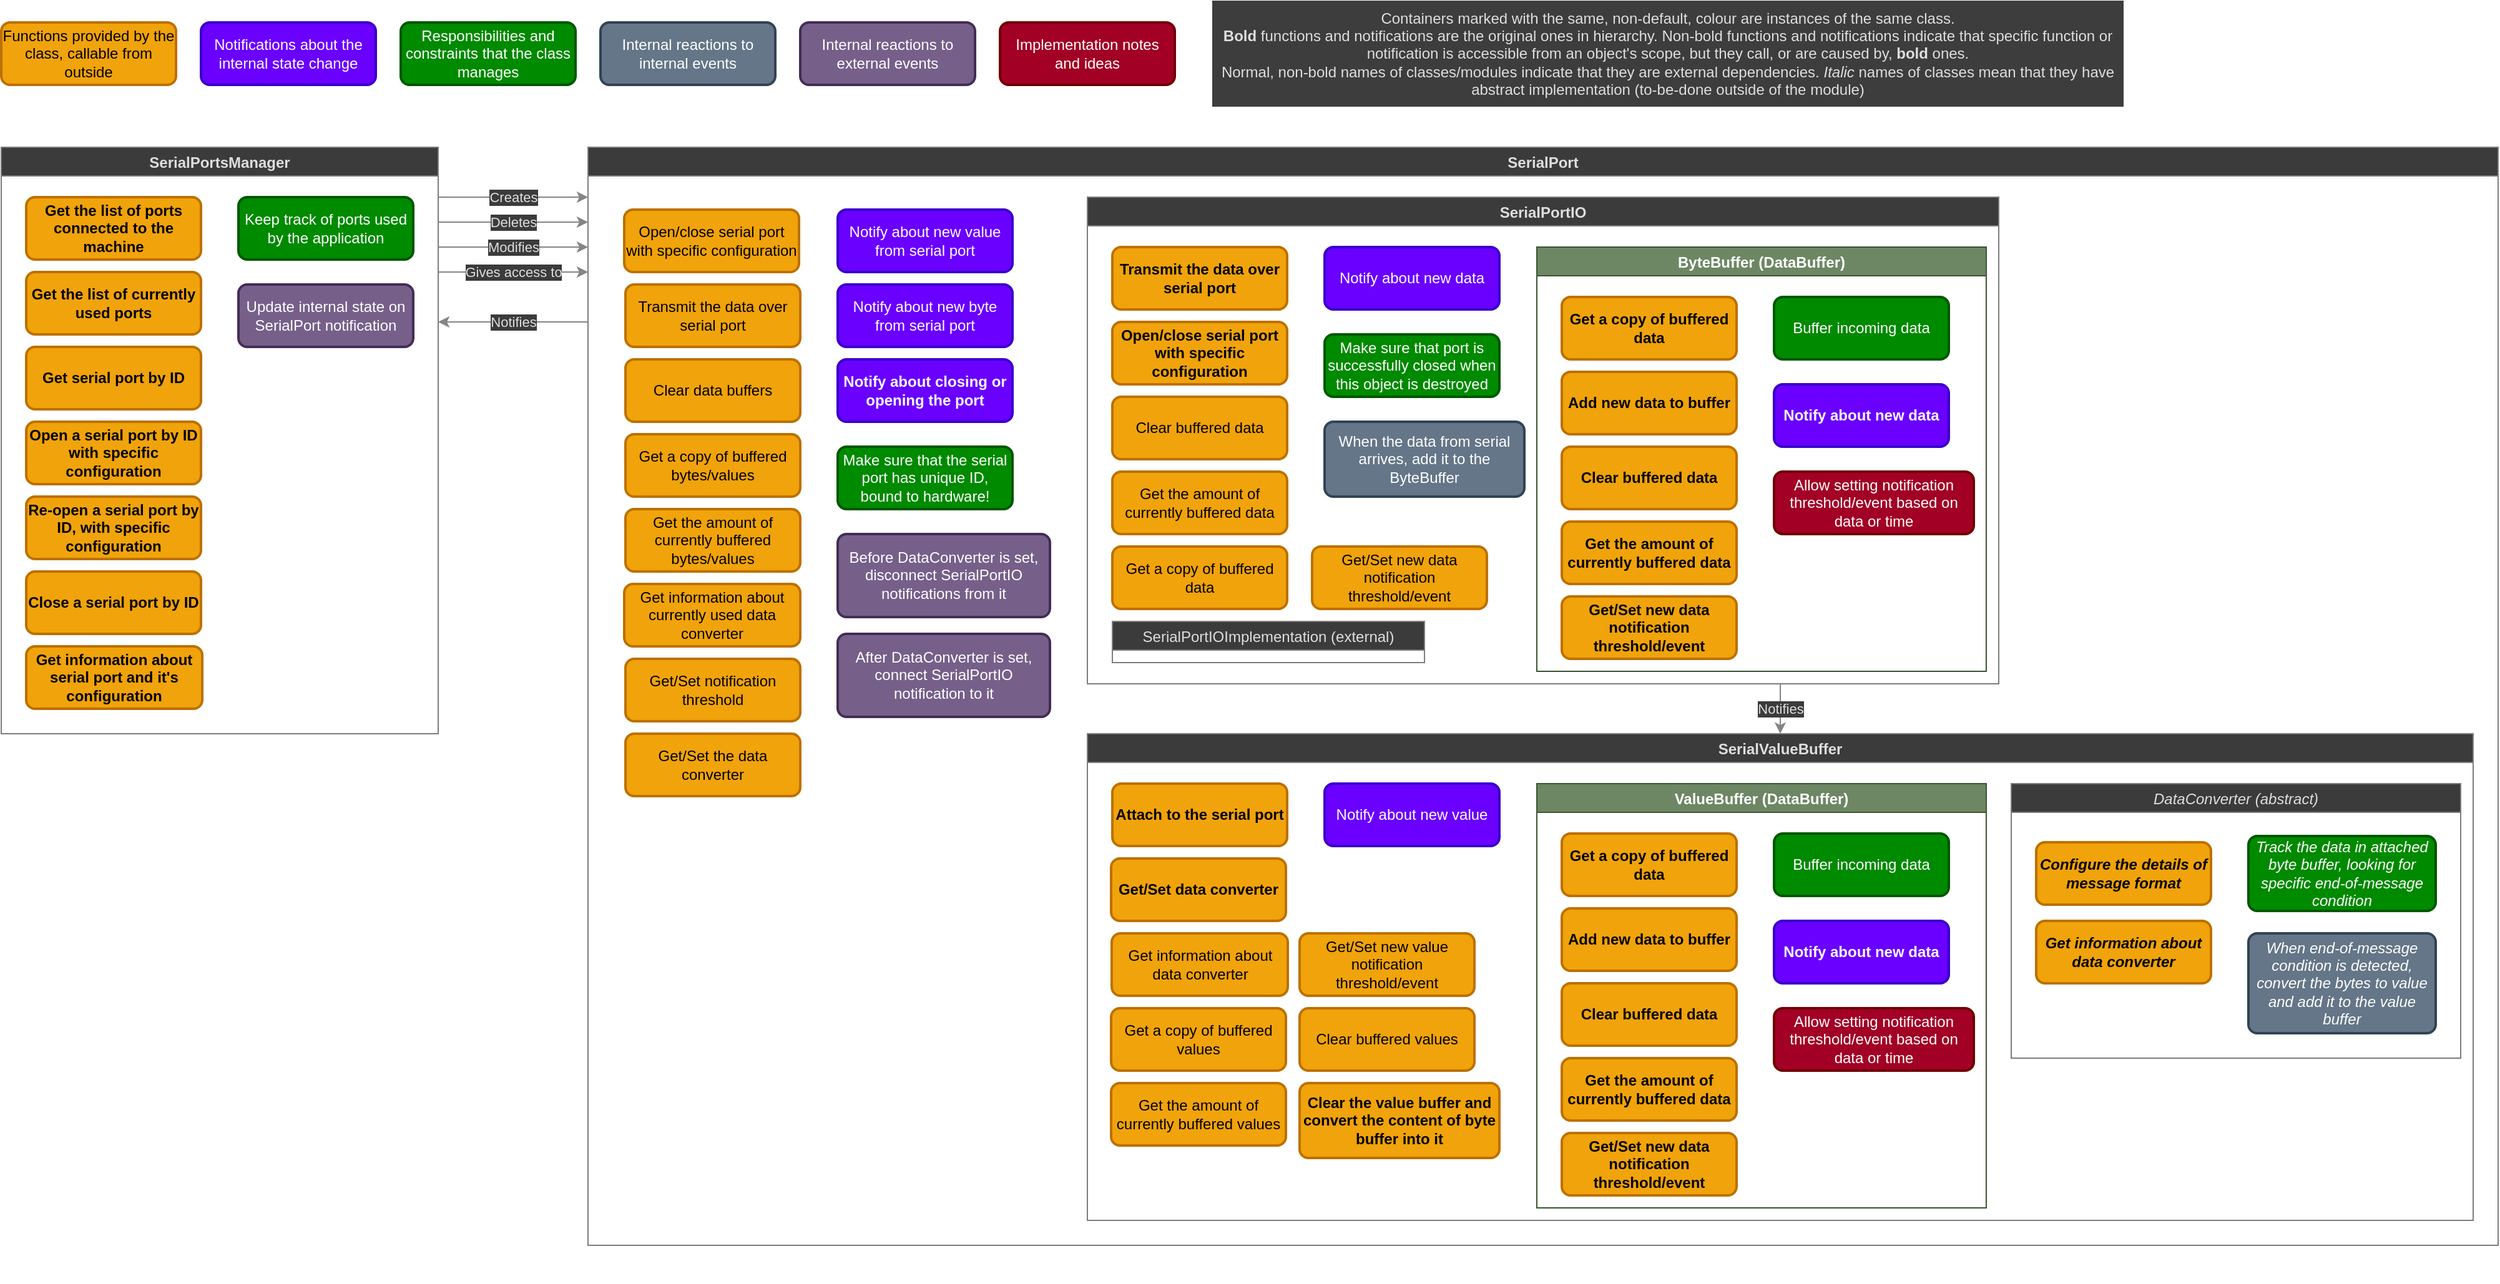 <mxfile>
    <diagram id="qUkAPRQlvikeLnpUgmCC" name="Functionalities">
        <mxGraphModel dx="1714" dy="1142" grid="1" gridSize="10" guides="1" tooltips="1" connect="1" arrows="1" fold="1" page="1" pageScale="1" pageWidth="1169" pageHeight="827" math="0" shadow="0">
            <root>
                <mxCell id="0"/>
                <mxCell id="1" parent="0"/>
                <mxCell id="2" value="SerialPortsManager" style="swimlane;fillColor=#3B3B3B;fontColor=#DEDEDE;labelBackgroundColor=none;strokeColor=#7D7D7D;" parent="1" vertex="1">
                    <mxGeometry x="20" y="130" width="350" height="470" as="geometry"/>
                </mxCell>
                <mxCell id="4" value="Get the list of ports connected to the machine" style="rounded=1;whiteSpace=wrap;html=1;absoluteArcSize=1;arcSize=14;strokeWidth=2;fillColor=#f0a30a;fontColor=#000000;strokeColor=#BD7000;fontStyle=1" parent="2" vertex="1">
                    <mxGeometry x="20" y="40" width="140" height="50" as="geometry"/>
                </mxCell>
                <mxCell id="5" value="Get the list of currently used ports" style="rounded=1;whiteSpace=wrap;html=1;absoluteArcSize=1;arcSize=14;strokeWidth=2;fillColor=#f0a30a;fontColor=#000000;strokeColor=#BD7000;fontStyle=1" parent="2" vertex="1">
                    <mxGeometry x="20" y="100" width="140" height="50" as="geometry"/>
                </mxCell>
                <mxCell id="6" value="Get serial port by ID" style="rounded=1;whiteSpace=wrap;html=1;absoluteArcSize=1;arcSize=14;strokeWidth=2;fillColor=#f0a30a;fontColor=#000000;strokeColor=#BD7000;fontStyle=1" parent="2" vertex="1">
                    <mxGeometry x="20" y="160" width="140" height="50" as="geometry"/>
                </mxCell>
                <mxCell id="13" value="Close a serial port by ID" style="rounded=1;whiteSpace=wrap;html=1;absoluteArcSize=1;arcSize=14;strokeWidth=2;fillColor=#f0a30a;fontColor=#000000;strokeColor=#BD7000;fontStyle=1" parent="2" vertex="1">
                    <mxGeometry x="20" y="340" width="140" height="50" as="geometry"/>
                </mxCell>
                <mxCell id="15" value="Re-open a serial port by ID, with specific configuration" style="rounded=1;whiteSpace=wrap;html=1;absoluteArcSize=1;arcSize=14;strokeWidth=2;fillColor=#f0a30a;fontColor=#000000;strokeColor=#BD7000;fontStyle=1" parent="2" vertex="1">
                    <mxGeometry x="20" y="280" width="140" height="50" as="geometry"/>
                </mxCell>
                <mxCell id="14" value="Open a serial port by ID with specific configuration" style="rounded=1;whiteSpace=wrap;html=1;absoluteArcSize=1;arcSize=14;strokeWidth=2;fillColor=#f0a30a;fontColor=#000000;strokeColor=#BD7000;fontStyle=1" parent="2" vertex="1">
                    <mxGeometry x="20" y="220" width="140" height="50" as="geometry"/>
                </mxCell>
                <mxCell id="66" value="Keep track of ports used by the application" style="rounded=1;whiteSpace=wrap;html=1;absoluteArcSize=1;arcSize=14;strokeWidth=2;fillColor=#008a00;fontColor=#ffffff;strokeColor=#005700;" parent="2" vertex="1">
                    <mxGeometry x="190" y="40" width="140" height="50" as="geometry"/>
                </mxCell>
                <mxCell id="63" value="Get information about serial port and it's configuration" style="rounded=1;whiteSpace=wrap;html=1;absoluteArcSize=1;arcSize=14;strokeWidth=2;fillColor=#f0a30a;fontColor=#000000;strokeColor=#BD7000;fontStyle=1" parent="2" vertex="1">
                    <mxGeometry x="20" y="400" width="141" height="50" as="geometry"/>
                </mxCell>
                <mxCell id="142" value="Update internal state on SerialPort notification" style="rounded=1;whiteSpace=wrap;html=1;absoluteArcSize=1;arcSize=14;strokeWidth=2;fillColor=#76608a;fontColor=#ffffff;strokeColor=#432D57;" parent="2" vertex="1">
                    <mxGeometry x="190.0" y="110" width="140" height="50" as="geometry"/>
                </mxCell>
                <mxCell id="26" value="Functions provided by the class, callable from outside" style="rounded=1;whiteSpace=wrap;html=1;absoluteArcSize=1;arcSize=14;strokeWidth=2;fillColor=#f0a30a;fontColor=#000000;strokeColor=#BD7000;" parent="1" vertex="1">
                    <mxGeometry x="20" y="30" width="140" height="50" as="geometry"/>
                </mxCell>
                <mxCell id="27" value="Notifications about the internal state change" style="rounded=1;whiteSpace=wrap;html=1;absoluteArcSize=1;arcSize=14;strokeWidth=2;fillColor=#6a00ff;fontColor=#ffffff;strokeColor=#3700CC;" parent="1" vertex="1">
                    <mxGeometry x="180" y="30" width="140" height="50" as="geometry"/>
                </mxCell>
                <mxCell id="29" value="Responsibilities and constraints that the class manages" style="rounded=1;whiteSpace=wrap;html=1;absoluteArcSize=1;arcSize=14;strokeWidth=2;fillColor=#008a00;fontColor=#ffffff;strokeColor=#005700;" parent="1" vertex="1">
                    <mxGeometry x="340" y="30" width="140" height="50" as="geometry"/>
                </mxCell>
                <mxCell id="47" value="" style="endArrow=classic;html=1;strokeColor=#858585;" parent="1" edge="1">
                    <mxGeometry relative="1" as="geometry">
                        <mxPoint x="370" y="170" as="sourcePoint"/>
                        <mxPoint x="490" y="170" as="targetPoint"/>
                    </mxGeometry>
                </mxCell>
                <mxCell id="48" value="Creates" style="edgeLabel;resizable=0;html=1;align=center;verticalAlign=middle;labelBackgroundColor=#3B3B3B;fontColor=#DEDEDE;" parent="47" connectable="0" vertex="1">
                    <mxGeometry relative="1" as="geometry"/>
                </mxCell>
                <mxCell id="56" value="SerialPort" style="swimlane;glass=0;fillColor=#3B3B3B;strokeColor=#7D7D7D;fontColor=#DEDEDE;labelBackgroundColor=none;" parent="1" vertex="1">
                    <mxGeometry x="490" y="130" width="1530" height="880" as="geometry"/>
                </mxCell>
                <mxCell id="57" value="Transmit the data over serial port" style="rounded=1;whiteSpace=wrap;html=1;absoluteArcSize=1;arcSize=14;strokeWidth=2;fillColor=#f0a30a;fontColor=#000000;strokeColor=#BD7000;" parent="56" vertex="1">
                    <mxGeometry x="30" y="110" width="140" height="50" as="geometry"/>
                </mxCell>
                <mxCell id="61" value="Get/Set the data converter" style="rounded=1;whiteSpace=wrap;html=1;absoluteArcSize=1;arcSize=14;strokeWidth=2;fillColor=#f0a30a;fontColor=#000000;strokeColor=#BD7000;" parent="56" vertex="1">
                    <mxGeometry x="30" y="470" width="140" height="50" as="geometry"/>
                </mxCell>
                <mxCell id="89" value="Clear data buffers" style="rounded=1;whiteSpace=wrap;html=1;absoluteArcSize=1;arcSize=14;strokeWidth=2;fillColor=#f0a30a;fontColor=#000000;strokeColor=#BD7000;" parent="56" vertex="1">
                    <mxGeometry x="30" y="170" width="140" height="50" as="geometry"/>
                </mxCell>
                <mxCell id="37" value="SerialValueBuffer" style="swimlane;fontStyle=1;fillColor=#3B3B3B;strokeColor=#7D7D7D;fontColor=#DEDEDE;labelBackgroundColor=none;" parent="56" vertex="1">
                    <mxGeometry x="400" y="470" width="1110" height="390" as="geometry"/>
                </mxCell>
                <mxCell id="38" value="Attach to the serial port" style="rounded=1;whiteSpace=wrap;html=1;absoluteArcSize=1;arcSize=14;strokeWidth=2;fillColor=#f0a30a;fontColor=#000000;strokeColor=#BD7000;fontStyle=1" parent="37" vertex="1">
                    <mxGeometry x="20" y="40" width="140" height="50" as="geometry"/>
                </mxCell>
                <mxCell id="54" value="Notify about new value" style="rounded=1;whiteSpace=wrap;html=1;absoluteArcSize=1;arcSize=14;strokeWidth=2;fillColor=#6a00ff;fontColor=#ffffff;strokeColor=#3700CC;fontStyle=0" parent="37" vertex="1">
                    <mxGeometry x="190" y="40" width="140" height="50" as="geometry"/>
                </mxCell>
                <mxCell id="95" value="Get a copy of buffered values" style="rounded=1;whiteSpace=wrap;html=1;absoluteArcSize=1;arcSize=14;strokeWidth=2;fillColor=#f0a30a;fontColor=#000000;strokeColor=#BD7000;" parent="37" vertex="1">
                    <mxGeometry x="19" y="220" width="140" height="50" as="geometry"/>
                </mxCell>
                <mxCell id="96" value="Clear buffered values" style="rounded=1;whiteSpace=wrap;html=1;absoluteArcSize=1;arcSize=14;strokeWidth=2;fillColor=#f0a30a;fontColor=#000000;strokeColor=#BD7000;" parent="37" vertex="1">
                    <mxGeometry x="170" y="220" width="140" height="50" as="geometry"/>
                </mxCell>
                <mxCell id="98" value="Get the amount of currently buffered values" style="rounded=1;whiteSpace=wrap;html=1;absoluteArcSize=1;arcSize=14;strokeWidth=2;fillColor=#f0a30a;fontColor=#000000;strokeColor=#BD7000;" parent="37" vertex="1">
                    <mxGeometry x="19" y="280" width="140" height="50" as="geometry"/>
                </mxCell>
                <mxCell id="115" value="Clear the value buffer and convert the content of byte buffer into it" style="rounded=1;whiteSpace=wrap;html=1;absoluteArcSize=1;arcSize=14;strokeWidth=2;fillColor=#f0a30a;fontColor=#000000;strokeColor=#BD7000;fontStyle=1" parent="37" vertex="1">
                    <mxGeometry x="170" y="280" width="160" height="60" as="geometry"/>
                </mxCell>
                <mxCell id="62" value="Get information about data converter" style="rounded=1;whiteSpace=wrap;html=1;absoluteArcSize=1;arcSize=14;strokeWidth=2;fillColor=#f0a30a;fontColor=#000000;strokeColor=#BD7000;" parent="37" vertex="1">
                    <mxGeometry x="19.5" y="160" width="141" height="50" as="geometry"/>
                </mxCell>
                <mxCell id="199" value="DataConverter (abstract)" style="swimlane;shadow=0;glass=0;sketch=0;fontStyle=2;fillColor=#3B3B3B;strokeColor=#7D7D7D;fontColor=#DEDEDE;labelBackgroundColor=none;" parent="37" vertex="1">
                    <mxGeometry x="740" y="40" width="360" height="220" as="geometry"/>
                </mxCell>
                <mxCell id="53" value="Configure the details of message format" style="rounded=1;whiteSpace=wrap;html=1;absoluteArcSize=1;arcSize=14;strokeWidth=2;fillColor=#f0a30a;fontColor=#000000;strokeColor=#BD7000;fontStyle=3" parent="199" vertex="1">
                    <mxGeometry x="20" y="47" width="140" height="50" as="geometry"/>
                </mxCell>
                <mxCell id="151" value="When end-of-message condition is detected, convert the bytes to value and add it to the value buffer" style="rounded=1;whiteSpace=wrap;html=1;absoluteArcSize=1;arcSize=14;strokeWidth=2;fillColor=#647687;fontColor=#ffffff;strokeColor=#314354;fontStyle=2" parent="199" vertex="1">
                    <mxGeometry x="190" y="120" width="150" height="80" as="geometry"/>
                </mxCell>
                <mxCell id="49" value="Track the data in attached byte buffer, looking for specific end-of-message condition" style="rounded=1;whiteSpace=wrap;html=1;absoluteArcSize=1;arcSize=14;strokeWidth=2;fillColor=#008a00;fontColor=#ffffff;strokeColor=#005700;sketch=0;shadow=0;glass=0;fontStyle=2" parent="199" vertex="1">
                    <mxGeometry x="190" y="42" width="150" height="60" as="geometry"/>
                </mxCell>
                <mxCell id="230" value="Get information about data converter" style="rounded=1;whiteSpace=wrap;html=1;absoluteArcSize=1;arcSize=14;strokeWidth=2;fillColor=#f0a30a;fontColor=#000000;strokeColor=#BD7000;fontStyle=3" parent="199" vertex="1">
                    <mxGeometry x="20" y="110" width="140" height="50" as="geometry"/>
                </mxCell>
                <mxCell id="215" value="Get/Set data converter" style="rounded=1;whiteSpace=wrap;html=1;absoluteArcSize=1;arcSize=14;strokeWidth=2;fillColor=#f0a30a;fontColor=#000000;strokeColor=#BD7000;shadow=0;glass=0;sketch=0;fontStyle=1" parent="37" vertex="1">
                    <mxGeometry x="19" y="100" width="140" height="50" as="geometry"/>
                </mxCell>
                <mxCell id="220" value="Get/Set new value notification threshold/event" style="rounded=1;whiteSpace=wrap;html=1;absoluteArcSize=1;arcSize=14;strokeWidth=2;fillColor=#f0a30a;fontColor=#000000;strokeColor=#BD7000;" parent="37" vertex="1">
                    <mxGeometry x="170" y="160" width="140" height="50" as="geometry"/>
                </mxCell>
                <mxCell id="221" value="ValueBuffer (DataBuffer)" style="swimlane;startSize=23;fillColor=#6d8764;fontColor=#ffffff;strokeColor=#3A5431;" parent="37" vertex="1">
                    <mxGeometry x="360" y="40" width="360" height="340" as="geometry"/>
                </mxCell>
                <mxCell id="222" value="Get a copy of buffered data" style="rounded=1;whiteSpace=wrap;html=1;absoluteArcSize=1;arcSize=14;strokeWidth=2;fillColor=#f0a30a;fontColor=#000000;strokeColor=#BD7000;fontStyle=1" parent="221" vertex="1">
                    <mxGeometry x="20" y="40" width="140" height="50" as="geometry"/>
                </mxCell>
                <mxCell id="223" value="Clear buffered data" style="rounded=1;whiteSpace=wrap;html=1;absoluteArcSize=1;arcSize=14;strokeWidth=2;fillColor=#f0a30a;fontColor=#000000;strokeColor=#BD7000;fontStyle=1" parent="221" vertex="1">
                    <mxGeometry x="20" y="160" width="140" height="50" as="geometry"/>
                </mxCell>
                <mxCell id="224" value="Add new data to buffer" style="rounded=1;whiteSpace=wrap;html=1;absoluteArcSize=1;arcSize=14;strokeWidth=2;fillColor=#f0a30a;fontColor=#000000;strokeColor=#BD7000;fontStyle=1" parent="221" vertex="1">
                    <mxGeometry x="20" y="100" width="140" height="50" as="geometry"/>
                </mxCell>
                <mxCell id="225" value="Get the amount of currently buffered data" style="rounded=1;whiteSpace=wrap;html=1;absoluteArcSize=1;arcSize=14;strokeWidth=2;fillColor=#f0a30a;fontColor=#000000;strokeColor=#BD7000;fontStyle=1" parent="221" vertex="1">
                    <mxGeometry x="20" y="220" width="140" height="50" as="geometry"/>
                </mxCell>
                <mxCell id="226" value="Buffer incoming data" style="rounded=1;whiteSpace=wrap;html=1;absoluteArcSize=1;arcSize=14;strokeWidth=2;fillColor=#008a00;fontColor=#ffffff;strokeColor=#005700;" parent="221" vertex="1">
                    <mxGeometry x="190" y="40" width="140" height="50" as="geometry"/>
                </mxCell>
                <mxCell id="227" value="Notify about new data" style="rounded=1;whiteSpace=wrap;html=1;absoluteArcSize=1;arcSize=14;strokeWidth=2;fillColor=#6a00ff;fontColor=#ffffff;strokeColor=#3700CC;fontStyle=1" parent="221" vertex="1">
                    <mxGeometry x="190" y="110" width="140" height="50" as="geometry"/>
                </mxCell>
                <mxCell id="228" value="Allow setting notification threshold/event based on data or time" style="rounded=1;whiteSpace=wrap;html=1;absoluteArcSize=1;arcSize=14;strokeWidth=2;fillColor=#a20025;strokeColor=#6F0000;fontColor=#ffffff;" parent="221" vertex="1">
                    <mxGeometry x="190" y="180" width="160" height="50" as="geometry"/>
                </mxCell>
                <mxCell id="229" value="Get/Set new data notification threshold/event" style="rounded=1;whiteSpace=wrap;html=1;absoluteArcSize=1;arcSize=14;strokeWidth=2;fillColor=#f0a30a;fontColor=#000000;strokeColor=#BD7000;fontStyle=1" parent="221" vertex="1">
                    <mxGeometry x="20" y="280" width="140" height="50" as="geometry"/>
                </mxCell>
                <mxCell id="133" value="Notify about new value from serial port" style="rounded=1;whiteSpace=wrap;html=1;absoluteArcSize=1;arcSize=14;strokeWidth=2;fillColor=#6a00ff;fontColor=#ffffff;strokeColor=#3700CC;" parent="56" vertex="1">
                    <mxGeometry x="200" y="50" width="140" height="50" as="geometry"/>
                </mxCell>
                <mxCell id="17" value="SerialPortIO" style="swimlane;fillColor=#3B3B3B;strokeColor=#7D7D7D;fontColor=#DEDEDE;labelBackgroundColor=none;" parent="56" vertex="1">
                    <mxGeometry x="400" y="40" width="730" height="390" as="geometry"/>
                </mxCell>
                <mxCell id="20" value="Transmit the data over serial port" style="rounded=1;whiteSpace=wrap;html=1;absoluteArcSize=1;arcSize=14;strokeWidth=2;fillColor=#f0a30a;fontColor=#000000;strokeColor=#BD7000;fontStyle=1" parent="17" vertex="1">
                    <mxGeometry x="20" y="40" width="140" height="50" as="geometry"/>
                </mxCell>
                <mxCell id="30" value="Notify about new data" style="rounded=1;whiteSpace=wrap;html=1;absoluteArcSize=1;arcSize=14;strokeWidth=2;fillColor=#6a00ff;fontColor=#ffffff;strokeColor=#3700CC;fontStyle=0" parent="17" vertex="1">
                    <mxGeometry x="190" y="40" width="140" height="50" as="geometry"/>
                </mxCell>
                <mxCell id="65" value="Make sure that port is successfully closed when this object is destroyed" style="rounded=1;whiteSpace=wrap;html=1;absoluteArcSize=1;arcSize=14;strokeWidth=2;fillColor=#008a00;fontColor=#ffffff;strokeColor=#005700;" parent="17" vertex="1">
                    <mxGeometry x="190" y="110" width="140" height="50" as="geometry"/>
                </mxCell>
                <mxCell id="31" value="ByteBuffer (DataBuffer)" style="swimlane;startSize=23;fillColor=#6d8764;fontColor=#ffffff;strokeColor=#3A5431;labelBackgroundColor=none;" parent="17" vertex="1">
                    <mxGeometry x="360" y="40" width="360" height="340" as="geometry"/>
                </mxCell>
                <mxCell id="33" value="Get a copy of buffered data" style="rounded=1;whiteSpace=wrap;html=1;absoluteArcSize=1;arcSize=14;strokeWidth=2;fillColor=#f0a30a;fontColor=#000000;strokeColor=#BD7000;fontStyle=1" parent="31" vertex="1">
                    <mxGeometry x="20" y="40" width="140" height="50" as="geometry"/>
                </mxCell>
                <mxCell id="34" value="Clear buffered data" style="rounded=1;whiteSpace=wrap;html=1;absoluteArcSize=1;arcSize=14;strokeWidth=2;fillColor=#f0a30a;fontColor=#000000;strokeColor=#BD7000;fontStyle=1" parent="31" vertex="1">
                    <mxGeometry x="20" y="160" width="140" height="50" as="geometry"/>
                </mxCell>
                <mxCell id="35" value="Add new data to buffer" style="rounded=1;whiteSpace=wrap;html=1;absoluteArcSize=1;arcSize=14;strokeWidth=2;fillColor=#f0a30a;fontColor=#000000;strokeColor=#BD7000;fontStyle=1" parent="31" vertex="1">
                    <mxGeometry x="20" y="100" width="140" height="50" as="geometry"/>
                </mxCell>
                <mxCell id="36" value="Get the amount of currently buffered data" style="rounded=1;whiteSpace=wrap;html=1;absoluteArcSize=1;arcSize=14;strokeWidth=2;fillColor=#f0a30a;fontColor=#000000;strokeColor=#BD7000;fontStyle=1" parent="31" vertex="1">
                    <mxGeometry x="20" y="220" width="140" height="50" as="geometry"/>
                </mxCell>
                <mxCell id="32" value="Buffer incoming data" style="rounded=1;whiteSpace=wrap;html=1;absoluteArcSize=1;arcSize=14;strokeWidth=2;fillColor=#008a00;fontColor=#ffffff;strokeColor=#005700;" parent="31" vertex="1">
                    <mxGeometry x="190" y="40" width="140" height="50" as="geometry"/>
                </mxCell>
                <mxCell id="51" value="Notify about new data" style="rounded=1;whiteSpace=wrap;html=1;absoluteArcSize=1;arcSize=14;strokeWidth=2;fillColor=#6a00ff;fontColor=#ffffff;strokeColor=#3700CC;fontStyle=1" parent="31" vertex="1">
                    <mxGeometry x="190" y="110" width="140" height="50" as="geometry"/>
                </mxCell>
                <mxCell id="211" value="Allow setting notification threshold/event based on data or time" style="rounded=1;whiteSpace=wrap;html=1;absoluteArcSize=1;arcSize=14;strokeWidth=2;fillColor=#a20025;strokeColor=#6F0000;fontColor=#ffffff;" parent="31" vertex="1">
                    <mxGeometry x="190" y="180" width="160" height="50" as="geometry"/>
                </mxCell>
                <mxCell id="219" value="Get/Set new data notification threshold/event" style="rounded=1;whiteSpace=wrap;html=1;absoluteArcSize=1;arcSize=14;strokeWidth=2;fillColor=#f0a30a;fontColor=#000000;strokeColor=#BD7000;fontStyle=1" parent="31" vertex="1">
                    <mxGeometry x="20" y="280" width="140" height="50" as="geometry"/>
                </mxCell>
                <mxCell id="144" value="When the data from serial arrives, add it to the ByteBuffer" style="rounded=1;whiteSpace=wrap;html=1;absoluteArcSize=1;arcSize=14;strokeWidth=2;fillColor=#647687;fontColor=#ffffff;strokeColor=#314354;" parent="17" vertex="1">
                    <mxGeometry x="190" y="180" width="160" height="60" as="geometry"/>
                </mxCell>
                <mxCell id="145" value="Get a copy of buffered data" style="rounded=1;whiteSpace=wrap;html=1;absoluteArcSize=1;arcSize=14;strokeWidth=2;fillColor=#f0a30a;fontColor=#000000;strokeColor=#BD7000;" parent="17" vertex="1">
                    <mxGeometry x="20" y="280" width="140" height="50" as="geometry"/>
                </mxCell>
                <mxCell id="146" value="Clear buffered data" style="rounded=1;whiteSpace=wrap;html=1;absoluteArcSize=1;arcSize=14;strokeWidth=2;fillColor=#f0a30a;fontColor=#000000;strokeColor=#BD7000;" parent="17" vertex="1">
                    <mxGeometry x="20" y="160" width="140" height="50" as="geometry"/>
                </mxCell>
                <mxCell id="148" value="Get the amount of currently buffered data" style="rounded=1;whiteSpace=wrap;html=1;absoluteArcSize=1;arcSize=14;strokeWidth=2;fillColor=#f0a30a;fontColor=#000000;strokeColor=#BD7000;" parent="17" vertex="1">
                    <mxGeometry x="20" y="220" width="140" height="50" as="geometry"/>
                </mxCell>
                <mxCell id="208" value="SerialPortIOImplementation (external)" style="swimlane;shadow=0;glass=0;sketch=0;fontStyle=0;fillColor=#3B3B3B;strokeColor=#7D7D7D;fontColor=#DEDEDE;labelBackgroundColor=none;" parent="17" vertex="1">
                    <mxGeometry x="20" y="340" width="250" height="33" as="geometry"/>
                </mxCell>
                <mxCell id="212" value="Get/Set new data notification threshold/event" style="rounded=1;whiteSpace=wrap;html=1;absoluteArcSize=1;arcSize=14;strokeWidth=2;fillColor=#f0a30a;fontColor=#000000;strokeColor=#BD7000;" parent="17" vertex="1">
                    <mxGeometry x="180" y="280" width="140" height="50" as="geometry"/>
                </mxCell>
                <mxCell id="241" value="Open/close serial port with specific configuration" style="rounded=1;whiteSpace=wrap;html=1;absoluteArcSize=1;arcSize=14;strokeWidth=2;fillColor=#f0a30a;fontColor=#000000;strokeColor=#BD7000;fontStyle=1" parent="17" vertex="1">
                    <mxGeometry x="20" y="100" width="140" height="50" as="geometry"/>
                </mxCell>
                <mxCell id="134" value="" style="endArrow=classic;html=1;entryX=0.5;entryY=0;entryDx=0;entryDy=0;strokeColor=#858585;" parent="56" target="37" edge="1">
                    <mxGeometry relative="1" as="geometry">
                        <mxPoint x="955" y="430" as="sourcePoint"/>
                        <mxPoint x="540" y="330" as="targetPoint"/>
                    </mxGeometry>
                </mxCell>
                <mxCell id="135" value="Notifies" style="edgeLabel;resizable=0;html=1;align=center;verticalAlign=middle;labelBackgroundColor=#3B3B3B;fontColor=#DEDEDE;" parent="134" connectable="0" vertex="1">
                    <mxGeometry relative="1" as="geometry"/>
                </mxCell>
                <mxCell id="140" value="Notify about closing or opening the port" style="rounded=1;whiteSpace=wrap;html=1;absoluteArcSize=1;arcSize=14;strokeWidth=2;fillColor=#6a00ff;fontColor=#ffffff;strokeColor=#3700CC;fontStyle=1" parent="56" vertex="1">
                    <mxGeometry x="200" y="170" width="140" height="50" as="geometry"/>
                </mxCell>
                <mxCell id="143" value="Make sure that the serial port has unique ID, bound to hardware!" style="rounded=1;whiteSpace=wrap;html=1;absoluteArcSize=1;arcSize=14;strokeWidth=2;fillColor=#008a00;fontColor=#ffffff;strokeColor=#005700;" parent="56" vertex="1">
                    <mxGeometry x="200" y="240" width="140" height="50" as="geometry"/>
                </mxCell>
                <mxCell id="149" value="After DataConverter is set, connect SerialPortIO notification to it" style="rounded=1;whiteSpace=wrap;html=1;absoluteArcSize=1;arcSize=14;strokeWidth=2;fillColor=#76608a;fontColor=#ffffff;strokeColor=#432D57;" parent="56" vertex="1">
                    <mxGeometry x="200" y="390" width="170" height="66.5" as="geometry"/>
                </mxCell>
                <mxCell id="150" value="Before DataConverter is set, disconnect SerialPortIO notifications from it" style="rounded=1;whiteSpace=wrap;html=1;absoluteArcSize=1;arcSize=14;strokeWidth=2;fillColor=#76608a;fontColor=#ffffff;strokeColor=#432D57;" parent="56" vertex="1">
                    <mxGeometry x="200" y="310" width="170" height="66.5" as="geometry"/>
                </mxCell>
                <mxCell id="152" value="Get a copy of buffered bytes/values" style="rounded=1;whiteSpace=wrap;html=1;absoluteArcSize=1;arcSize=14;strokeWidth=2;fillColor=#f0a30a;fontColor=#000000;strokeColor=#BD7000;" parent="56" vertex="1">
                    <mxGeometry x="30" y="230" width="140" height="50" as="geometry"/>
                </mxCell>
                <mxCell id="189" value="Get the amount of currently buffered bytes/values" style="rounded=1;whiteSpace=wrap;html=1;absoluteArcSize=1;arcSize=14;strokeWidth=2;fillColor=#f0a30a;fontColor=#000000;strokeColor=#BD7000;" parent="56" vertex="1">
                    <mxGeometry x="30" y="290" width="140" height="50" as="geometry"/>
                </mxCell>
                <mxCell id="191" value="Get information about currently used data converter" style="rounded=1;whiteSpace=wrap;html=1;absoluteArcSize=1;arcSize=14;strokeWidth=2;fillColor=#f0a30a;fontColor=#000000;strokeColor=#BD7000;" parent="56" vertex="1">
                    <mxGeometry x="29" y="350" width="141" height="50" as="geometry"/>
                </mxCell>
                <mxCell id="195" value="Notify about new byte from serial port" style="rounded=1;whiteSpace=wrap;html=1;absoluteArcSize=1;arcSize=14;strokeWidth=2;fillColor=#6a00ff;fontColor=#ffffff;strokeColor=#3700CC;" parent="56" vertex="1">
                    <mxGeometry x="200" y="110" width="140" height="50" as="geometry"/>
                </mxCell>
                <mxCell id="214" value="Get/Set notification threshold" style="rounded=1;whiteSpace=wrap;html=1;absoluteArcSize=1;arcSize=14;strokeWidth=2;fillColor=#f0a30a;fontColor=#000000;strokeColor=#BD7000;" parent="56" vertex="1">
                    <mxGeometry x="30" y="410" width="140" height="50" as="geometry"/>
                </mxCell>
                <mxCell id="240" value="Open/close serial port with specific configuration" style="rounded=1;whiteSpace=wrap;html=1;absoluteArcSize=1;arcSize=14;strokeWidth=2;fillColor=#f0a30a;fontColor=#000000;strokeColor=#BD7000;fontStyle=0" parent="56" vertex="1">
                    <mxGeometry x="29" y="50" width="140" height="50" as="geometry"/>
                </mxCell>
                <mxCell id="79" value="Containers marked with the same, non-default, colour are instances of the same class.&lt;br&gt;&lt;b&gt;Bold&lt;/b&gt; functions and notifications are the original ones in hierarchy. Non-bold functions and notifications indicate that specific function or notification is accessible from an object's scope, but they call, or are caused by,&amp;nbsp;&lt;b&gt;bold&lt;/b&gt; ones.&lt;br&gt;Normal, non-bold names of classes/modules indicate that they are external dependencies. &lt;i&gt;Italic&lt;/i&gt;&amp;nbsp;names of classes mean that they have abstract implementation (to-be-done outside of the module)" style="text;html=1;strokeColor=none;fillColor=#3D3D3D;align=center;verticalAlign=middle;whiteSpace=wrap;rounded=0;fontColor=#DEDEDE;" parent="1" vertex="1">
                    <mxGeometry x="990" y="12.5" width="730" height="85" as="geometry"/>
                </mxCell>
                <mxCell id="85" value="Internal reactions to internal events" style="rounded=1;whiteSpace=wrap;html=1;absoluteArcSize=1;arcSize=14;strokeWidth=2;fillColor=#647687;fontColor=#ffffff;strokeColor=#314354;" parent="1" vertex="1">
                    <mxGeometry x="500" y="30" width="140" height="50" as="geometry"/>
                </mxCell>
                <mxCell id="136" value="" style="endArrow=classic;html=1;strokeColor=#858585;" parent="1" edge="1">
                    <mxGeometry relative="1" as="geometry">
                        <mxPoint x="490" y="270" as="sourcePoint"/>
                        <mxPoint x="370" y="270" as="targetPoint"/>
                    </mxGeometry>
                </mxCell>
                <mxCell id="137" value="Notifies" style="edgeLabel;resizable=0;html=1;align=center;verticalAlign=middle;labelBackgroundColor=#3B3B3B;fontColor=#DEDEDE;" parent="136" connectable="0" vertex="1">
                    <mxGeometry relative="1" as="geometry"/>
                </mxCell>
                <mxCell id="192" value="Internal reactions to external events" style="rounded=1;whiteSpace=wrap;html=1;absoluteArcSize=1;arcSize=14;strokeWidth=2;fillColor=#76608a;fontColor=#ffffff;strokeColor=#432D57;" parent="1" vertex="1">
                    <mxGeometry x="660" y="30" width="140" height="50" as="geometry"/>
                </mxCell>
                <mxCell id="201" value="" style="endArrow=classic;html=1;strokeColor=#858585;" parent="1" edge="1">
                    <mxGeometry relative="1" as="geometry">
                        <mxPoint x="370" y="190" as="sourcePoint"/>
                        <mxPoint x="490" y="190" as="targetPoint"/>
                    </mxGeometry>
                </mxCell>
                <mxCell id="202" value="Deletes" style="edgeLabel;resizable=0;html=1;align=center;verticalAlign=middle;labelBackgroundColor=#3B3B3B;fontColor=#DEDEDE;" parent="201" connectable="0" vertex="1">
                    <mxGeometry relative="1" as="geometry"/>
                </mxCell>
                <mxCell id="203" value="" style="endArrow=classic;html=1;strokeColor=#858585;" parent="1" edge="1">
                    <mxGeometry relative="1" as="geometry">
                        <mxPoint x="370" y="230" as="sourcePoint"/>
                        <mxPoint x="490" y="230" as="targetPoint"/>
                    </mxGeometry>
                </mxCell>
                <mxCell id="204" value="Gives access to" style="edgeLabel;resizable=0;html=1;align=center;verticalAlign=middle;labelBackgroundColor=#3B3B3B;fontColor=#DEDEDE;" parent="203" connectable="0" vertex="1">
                    <mxGeometry relative="1" as="geometry"/>
                </mxCell>
                <mxCell id="205" value="" style="endArrow=classic;html=1;strokeColor=#858585;" parent="1" edge="1">
                    <mxGeometry relative="1" as="geometry">
                        <mxPoint x="370" y="210" as="sourcePoint"/>
                        <mxPoint x="490" y="210" as="targetPoint"/>
                    </mxGeometry>
                </mxCell>
                <mxCell id="206" value="Modifies" style="edgeLabel;resizable=0;html=1;align=center;verticalAlign=middle;labelBackgroundColor=#3B3B3B;fontColor=#DEDEDE;" parent="205" connectable="0" vertex="1">
                    <mxGeometry relative="1" as="geometry"/>
                </mxCell>
                <mxCell id="210" value="Implementation notes and ideas" style="rounded=1;whiteSpace=wrap;html=1;absoluteArcSize=1;arcSize=14;strokeWidth=2;fillColor=#a20025;strokeColor=#6F0000;fontColor=#ffffff;" parent="1" vertex="1">
                    <mxGeometry x="820" y="30" width="140" height="50" as="geometry"/>
                </mxCell>
                <mxCell id="254" value="&lt;span style=&quot;color: rgba(0 , 0 , 0 , 0) ; font-family: monospace ; font-size: 0px&quot;&gt;%3CmxGraphModel%3E%3Croot%3E%3CmxCell%20id%3D%220%22%2F%3E%3CmxCell%20id%3D%221%22%20parent%3D%220%22%2F%3E%3CmxCell%20id%3D%222%22%20value%3D%22SerialPortsManager%22%20style%3D%22swimlane%3BfillColor%3D%233B3B3B%3BfontColor%3D%23DEDEDE%3BlabelBackgroundColor%3Dnone%3BstrokeColor%3D%237D7D7D%3B%22%20vertex%3D%221%22%20parent%3D%221%22%3E%3CmxGeometry%20x%3D%2220%22%20y%3D%22130%22%20width%3D%22350%22%20height%3D%22470%22%20as%3D%22geometry%22%2F%3E%3C%2FmxCell%3E%3CmxCell%20id%3D%223%22%20value%3D%22Get%20the%20list%20of%20ports%20connected%20to%20the%20machine%22%20style%3D%22rounded%3D1%3BwhiteSpace%3Dwrap%3Bhtml%3D1%3BabsoluteArcSize%3D1%3BarcSize%3D14%3BstrokeWidth%3D2%3BfillColor%3D%23f0a30a%3BfontColor%3D%23000000%3BstrokeColor%3D%23BD7000%3BfontStyle%3D1%22%20vertex%3D%221%22%20parent%3D%222%22%3E%3CmxGeometry%20x%3D%2220%22%20y%3D%2240%22%20width%3D%22140%22%20height%3D%2250%22%20as%3D%22geometry%22%2F%3E%3C%2FmxCell%3E%3CmxCell%20id%3D%224%22%20value%3D%22Get%20the%20list%20of%20currently%20used%20ports%22%20style%3D%22rounded%3D1%3BwhiteSpace%3Dwrap%3Bhtml%3D1%3BabsoluteArcSize%3D1%3BarcSize%3D14%3BstrokeWidth%3D2%3BfillColor%3D%23f0a30a%3BfontColor%3D%23000000%3BstrokeColor%3D%23BD7000%3BfontStyle%3D1%22%20vertex%3D%221%22%20parent%3D%222%22%3E%3CmxGeometry%20x%3D%2220%22%20y%3D%22100%22%20width%3D%22140%22%20height%3D%2250%22%20as%3D%22geometry%22%2F%3E%3C%2FmxCell%3E%3CmxCell%20id%3D%225%22%20value%3D%22Get%20serial%20port%20by%20ID%22%20style%3D%22rounded%3D1%3BwhiteSpace%3Dwrap%3Bhtml%3D1%3BabsoluteArcSize%3D1%3BarcSize%3D14%3BstrokeWidth%3D2%3BfillColor%3D%23f0a30a%3BfontColor%3D%23000000%3BstrokeColor%3D%23BD7000%3BfontStyle%3D1%22%20vertex%3D%221%22%20parent%3D%222%22%3E%3CmxGeometry%20x%3D%2220%22%20y%3D%22160%22%20width%3D%22140%22%20height%3D%2250%22%20as%3D%22geometry%22%2F%3E%3C%2FmxCell%3E%3CmxCell%20id%3D%226%22%20value%3D%22Close%20a%20serial%20port%20by%20ID%22%20style%3D%22rounded%3D1%3BwhiteSpace%3Dwrap%3Bhtml%3D1%3BabsoluteArcSize%3D1%3BarcSize%3D14%3BstrokeWidth%3D2%3BfillColor%3D%23f0a30a%3BfontColor%3D%23000000%3BstrokeColor%3D%23BD7000%3BfontStyle%3D1%22%20vertex%3D%221%22%20parent%3D%222%22%3E%3CmxGeometry%20x%3D%2220%22%20y%3D%22340%22%20width%3D%22140%22%20height%3D%2250%22%20as%3D%22geometry%22%2F%3E%3C%2FmxCell%3E%3CmxCell%20id%3D%227%22%20value%3D%22Re-open%20a%20serial%20port%20by%20ID%2C%20with%20specific%20configuration%22%20style%3D%22rounded%3D1%3BwhiteSpace%3Dwrap%3Bhtml%3D1%3BabsoluteArcSize%3D1%3BarcSize%3D14%3BstrokeWidth%3D2%3BfillColor%3D%23f0a30a%3BfontColor%3D%23000000%3BstrokeColor%3D%23BD7000%3BfontStyle%3D1%22%20vertex%3D%221%22%20parent%3D%222%22%3E%3CmxGeometry%20x%3D%2220%22%20y%3D%22280%22%20width%3D%22140%22%20height%3D%2250%22%20as%3D%22geometry%22%2F%3E%3C%2FmxCell%3E%3CmxCell%20id%3D%228%22%20value%3D%22Open%20a%20serial%20port%20by%20ID%20with%20specific%20configuration%22%20style%3D%22rounded%3D1%3BwhiteSpace%3Dwrap%3Bhtml%3D1%3BabsoluteArcSize%3D1%3BarcSize%3D14%3BstrokeWidth%3D2%3BfillColor%3D%23f0a30a%3BfontColor%3D%23000000%3BstrokeColor%3D%23BD7000%3BfontStyle%3D1%22%20vertex%3D%221%22%20parent%3D%222%22%3E%3CmxGeometry%20x%3D%2220%22%20y%3D%22220%22%20width%3D%22140%22%20height%3D%2250%22%20as%3D%22geometry%22%2F%3E%3C%2FmxCell%3E%3CmxCell%20id%3D%229%22%20value%3D%22Keep%20track%20of%20ports%20used%20by%20the%20application%22%20style%3D%22rounded%3D1%3BwhiteSpace%3Dwrap%3Bhtml%3D1%3BabsoluteArcSize%3D1%3BarcSize%3D14%3BstrokeWidth%3D2%3BfillColor%3D%23008a00%3BfontColor%3D%23ffffff%3BstrokeColor%3D%23005700%3B%22%20vertex%3D%221%22%20parent%3D%222%22%3E%3CmxGeometry%20x%3D%22190%22%20y%3D%2240%22%20width%3D%22140%22%20height%3D%2250%22%20as%3D%22geometry%22%2F%3E%3C%2FmxCell%3E%3CmxCell%20id%3D%2210%22%20value%3D%22Get%20information%20about%20serial%20port%20and%20it's%20configuration%22%20style%3D%22rounded%3D1%3BwhiteSpace%3Dwrap%3Bhtml%3D1%3BabsoluteArcSize%3D1%3BarcSize%3D14%3BstrokeWidth%3D2%3BfillColor%3D%23f0a30a%3BfontColor%3D%23000000%3BstrokeColor%3D%23BD7000%3BfontStyle%3D1%22%20vertex%3D%221%22%20parent%3D%222%22%3E%3CmxGeometry%20x%3D%2220%22%20y%3D%22400%22%20width%3D%22141%22%20height%3D%2250%22%20as%3D%22geometry%22%2F%3E%3C%2FmxCell%3E%3CmxCell%20id%3D%2211%22%20value%3D%22Update%20internal%20state%20on%20SerialPort%20notification%22%20style%3D%22rounded%3D1%3BwhiteSpace%3Dwrap%3Bhtml%3D1%3BabsoluteArcSize%3D1%3BarcSize%3D14%3BstrokeWidth%3D2%3BfillColor%3D%2376608a%3BfontColor%3D%23ffffff%3BstrokeColor%3D%23432D57%3B%22%20vertex%3D%221%22%20parent%3D%222%22%3E%3CmxGeometry%20x%3D%22190.0%22%20y%3D%22110%22%20width%3D%22140%22%20height%3D%2250%22%20as%3D%22geometry%22%2F%3E%3C%2FmxCell%3E%3CmxCell%20id%3D%2212%22%20value%3D%22Functions%20provided%20by%20the%20class%2C%20callable%20from%20outside%22%20style%3D%22rounded%3D1%3BwhiteSpace%3Dwrap%3Bhtml%3D1%3BabsoluteArcSize%3D1%3BarcSize%3D14%3BstrokeWidth%3D2%3BfillColor%3D%23f0a30a%3BfontColor%3D%23000000%3BstrokeColor%3D%23BD7000%3B%22%20vertex%3D%221%22%20parent%3D%221%22%3E%3CmxGeometry%20x%3D%2220%22%20y%3D%2230%22%20width%3D%22140%22%20height%3D%2250%22%20as%3D%22geometry%22%2F%3E%3C%2FmxCell%3E%3CmxCell%20id%3D%2213%22%20value%3D%22Notifications%20about%20the%20internal%20state%20change%22%20style%3D%22rounded%3D1%3BwhiteSpace%3Dwrap%3Bhtml%3D1%3BabsoluteArcSize%3D1%3BarcSize%3D14%3BstrokeWidth%3D2%3BfillColor%3D%236a00ff%3BfontColor%3D%23ffffff%3BstrokeColor%3D%233700CC%3B%22%20vertex%3D%221%22%20parent%3D%221%22%3E%3CmxGeometry%20x%3D%22180%22%20y%3D%2230%22%20width%3D%22140%22%20height%3D%2250%22%20as%3D%22geometry%22%2F%3E%3C%2FmxCell%3E%3CmxCell%20id%3D%2214%22%20value%3D%22Responsibilities%20and%20constraints%20that%20the%20class%20manages%22%20style%3D%22rounded%3D1%3BwhiteSpace%3Dwrap%3Bhtml%3D1%3BabsoluteArcSize%3D1%3BarcSize%3D14%3BstrokeWidth%3D2%3BfillColor%3D%23008a00%3BfontColor%3D%23ffffff%3BstrokeColor%3D%23005700%3B%22%20vertex%3D%221%22%20parent%3D%221%22%3E%3CmxGeometry%20x%3D%22340%22%20y%3D%2230%22%20width%3D%22140%22%20height%3D%2250%22%20as%3D%22geometry%22%2F%3E%3C%2FmxCell%3E%3CmxCell%20id%3D%2215%22%20value%3D%22%22%20style%3D%22endArrow%3Dclassic%3Bhtml%3D1%3BstrokeColor%3D%23858585%3B%22%20edge%3D%221%22%20parent%3D%221%22%3E%3CmxGeometry%20relative%3D%221%22%20as%3D%22geometry%22%3E%3CmxPoint%20x%3D%22370%22%20y%3D%22170%22%20as%3D%22sourcePoint%22%2F%3E%3CmxPoint%20x%3D%22490.0%22%20y%3D%22170%22%20as%3D%22targetPoint%22%2F%3E%3C%2FmxGeometry%3E%3C%2FmxCell%3E%3CmxCell%20id%3D%2216%22%20value%3D%22Creates%22%20style%3D%22edgeLabel%3Bresizable%3D0%3Bhtml%3D1%3Balign%3Dcenter%3BverticalAlign%3Dmiddle%3BlabelBackgroundColor%3D%233B3B3B%3BfontColor%3D%23DEDEDE%3B%22%20connectable%3D%220%22%20vertex%3D%221%22%20parent%3D%2215%22%3E%3CmxGeometry%20relative%3D%221%22%20as%3D%22geometry%22%2F%3E%3C%2FmxCell%3E%3CmxCell%20id%3D%2217%22%20value%3D%22SerialPort%22%20style%3D%22swimlane%3Bglass%3D0%3BfillColor%3D%233B3B3B%3BstrokeColor%3D%237D7D7D%3BfontColor%3D%23DEDEDE%3BlabelBackgroundColor%3Dnone%3B%22%20vertex%3D%221%22%20parent%3D%221%22%3E%3CmxGeometry%20x%3D%22490%22%20y%3D%22130%22%20width%3D%221530%22%20height%3D%22880%22%20as%3D%22geometry%22%2F%3E%3C%2FmxCell%3E%3CmxCell%20id%3D%2218%22%20value%3D%22Transmit%20the%20data%20over%20serial%20port%22%20style%3D%22rounded%3D1%3BwhiteSpace%3Dwrap%3Bhtml%3D1%3BabsoluteArcSize%3D1%3BarcSize%3D14%3BstrokeWidth%3D2%3BfillColor%3D%23f0a30a%3BfontColor%3D%23000000%3BstrokeColor%3D%23BD7000%3B%22%20vertex%3D%221%22%20parent%3D%2217%22%3E%3CmxGeometry%20x%3D%2230%22%20y%3D%22110%22%20width%3D%22140%22%20height%3D%2250%22%20as%3D%22geometry%22%2F%3E%3C%2FmxCell%3E%3CmxCell%20id%3D%2219%22%20value%3D%22Get%2FSet%20the%20data%20converter%22%20style%3D%22rounded%3D1%3BwhiteSpace%3Dwrap%3Bhtml%3D1%3BabsoluteArcSize%3D1%3BarcSize%3D14%3BstrokeWidth%3D2%3BfillColor%3D%23f0a30a%3BfontColor%3D%23000000%3BstrokeColor%3D%23BD7000%3B%22%20vertex%3D%221%22%20parent%3D%2217%22%3E%3CmxGeometry%20x%3D%2230%22%20y%3D%22470%22%20width%3D%22140%22%20height%3D%2250%22%20as%3D%22geometry%22%2F%3E%3C%2FmxCell%3E%3CmxCell%20id%3D%2220%22%20value%3D%22Clear%20data%20buffers%22%20style%3D%22rounded%3D1%3BwhiteSpace%3Dwrap%3Bhtml%3D1%3BabsoluteArcSize%3D1%3BarcSize%3D14%3BstrokeWidth%3D2%3BfillColor%3D%23f0a30a%3BfontColor%3D%23000000%3BstrokeColor%3D%23BD7000%3B%22%20vertex%3D%221%22%20parent%3D%2217%22%3E%3CmxGeometry%20x%3D%2230%22%20y%3D%22170%22%20width%3D%22140%22%20height%3D%2250%22%20as%3D%22geometry%22%2F%3E%3C%2FmxCell%3E%3CmxCell%20id%3D%2221%22%20value%3D%22SerialValueBuffer%22%20style%3D%22swimlane%3BfontStyle%3D1%3BfillColor%3D%233B3B3B%3BstrokeColor%3D%237D7D7D%3BfontColor%3D%23DEDEDE%3BlabelBackgroundColor%3Dnone%3B%22%20vertex%3D%221%22%20parent%3D%2217%22%3E%3CmxGeometry%20x%3D%22400%22%20y%3D%22470%22%20width%3D%221110%22%20height%3D%22390%22%20as%3D%22geometry%22%2F%3E%3C%2FmxCell%3E%3CmxCell%20id%3D%2222%22%20value%3D%22Attach%20to%20the%20serial%20port%22%20style%3D%22rounded%3D1%3BwhiteSpace%3Dwrap%3Bhtml%3D1%3BabsoluteArcSize%3D1%3BarcSize%3D14%3BstrokeWidth%3D2%3BfillColor%3D%23f0a30a%3BfontColor%3D%23000000%3BstrokeColor%3D%23BD7000%3BfontStyle%3D1%22%20vertex%3D%221%22%20parent%3D%2221%22%3E%3CmxGeometry%20x%3D%2220%22%20y%3D%2240%22%20width%3D%22140%22%20height%3D%2250%22%20as%3D%22geometry%22%2F%3E%3C%2FmxCell%3E%3CmxCell%20id%3D%2223%22%20value%3D%22Notify%20about%20new%20value%22%20style%3D%22rounded%3D1%3BwhiteSpace%3Dwrap%3Bhtml%3D1%3BabsoluteArcSize%3D1%3BarcSize%3D14%3BstrokeWidth%3D2%3BfillColor%3D%236a00ff%3BfontColor%3D%23ffffff%3BstrokeColor%3D%233700CC%3BfontStyle%3D0%22%20vertex%3D%221%22%20parent%3D%2221%22%3E%3CmxGeometry%20x%3D%22190%22%20y%3D%2240%22%20width%3D%22140%22%20height%3D%2250%22%20as%3D%22geometry%22%2F%3E%3C%2FmxCell%3E%3CmxCell%20id%3D%2224%22%20value%3D%22Get%20a%20copy%20of%20buffered%20values%22%20style%3D%22rounded%3D1%3BwhiteSpace%3Dwrap%3Bhtml%3D1%3BabsoluteArcSize%3D1%3BarcSize%3D14%3BstrokeWidth%3D2%3BfillColor%3D%23f0a30a%3BfontColor%3D%23000000%3BstrokeColor%3D%23BD7000%3B%22%20vertex%3D%221%22%20parent%3D%2221%22%3E%3CmxGeometry%20x%3D%2219%22%20y%3D%22220%22%20width%3D%22140%22%20height%3D%2250%22%20as%3D%22geometry%22%2F%3E%3C%2FmxCell%3E%3CmxCell%20id%3D%2225%22%20value%3D%22Clear%20buffered%20values%22%20style%3D%22rounded%3D1%3BwhiteSpace%3Dwrap%3Bhtml%3D1%3BabsoluteArcSize%3D1%3BarcSize%3D14%3BstrokeWidth%3D2%3BfillColor%3D%23f0a30a%3BfontColor%3D%23000000%3BstrokeColor%3D%23BD7000%3B%22%20vertex%3D%221%22%20parent%3D%2221%22%3E%3CmxGeometry%20x%3D%22170%22%20y%3D%22220%22%20width%3D%22140%22%20height%3D%2250%22%20as%3D%22geometry%22%2F%3E%3C%2FmxCell%3E%3CmxCell%20id%3D%2226%22%20value%3D%22Get%20the%20amount%20of%20currently%20buffered%20values%22%20style%3D%22rounded%3D1%3BwhiteSpace%3Dwrap%3Bhtml%3D1%3BabsoluteArcSize%3D1%3BarcSize%3D14%3BstrokeWidth%3D2%3BfillColor%3D%23f0a30a%3BfontColor%3D%23000000%3BstrokeColor%3D%23BD7000%3B%22%20vertex%3D%221%22%20parent%3D%2221%22%3E%3CmxGeometry%20x%3D%2219%22%20y%3D%22280%22%20width%3D%22140%22%20height%3D%2250%22%20as%3D%22geometry%22%2F%3E%3C%2FmxCell%3E%3CmxCell%20id%3D%2227%22%20value%3D%22Clear%20the%20value%20buffer%20and%20convert%20the%20content%20of%20byte%20buffer%20into%20it%22%20style%3D%22rounded%3D1%3BwhiteSpace%3Dwrap%3Bhtml%3D1%3BabsoluteArcSize%3D1%3BarcSize%3D14%3BstrokeWidth%3D2%3BfillColor%3D%23f0a30a%3BfontColor%3D%23000000%3BstrokeColor%3D%23BD7000%3BfontStyle%3D1%22%20vertex%3D%221%22%20parent%3D%2221%22%3E%3CmxGeometry%20x%3D%22170%22%20y%3D%22280%22%20width%3D%22160%22%20height%3D%2260%22%20as%3D%22geometry%22%2F%3E%3C%2FmxCell%3E%3CmxCell%20id%3D%2228%22%20value%3D%22Get%20information%20about%20data%20converter%22%20style%3D%22rounded%3D1%3BwhiteSpace%3Dwrap%3Bhtml%3D1%3BabsoluteArcSize%3D1%3BarcSize%3D14%3BstrokeWidth%3D2%3BfillColor%3D%23f0a30a%3BfontColor%3D%23000000%3BstrokeColor%3D%23BD7000%3B%22%20vertex%3D%221%22%20parent%3D%2221%22%3E%3CmxGeometry%20x%3D%2219.5%22%20y%3D%22160%22%20width%3D%22141%22%20height%3D%2250%22%20as%3D%22geometry%22%2F%3E%3C%2FmxCell%3E%3CmxCell%20id%3D%2229%22%20value%3D%22DataConverter%20(abstract)%22%20style%3D%22swimlane%3Bshadow%3D0%3Bglass%3D0%3Bsketch%3D0%3BfontStyle%3D2%3BfillColor%3D%233B3B3B%3BstrokeColor%3D%237D7D7D%3BfontColor%3D%23DEDEDE%3BlabelBackgroundColor%3Dnone%3B%22%20vertex%3D%221%22%20parent%3D%2221%22%3E%3CmxGeometry%20x%3D%22740%22%20y%3D%2240%22%20width%3D%22360%22%20height%3D%22220%22%20as%3D%22geometry%22%2F%3E%3C%2FmxCell%3E%3CmxCell%20id%3D%2230%22%20value%3D%22Configure%20the%20details%20of%20message%20format%22%20style%3D%22rounded%3D1%3BwhiteSpace%3Dwrap%3Bhtml%3D1%3BabsoluteArcSize%3D1%3BarcSize%3D14%3BstrokeWidth%3D2%3BfillColor%3D%23f0a30a%3BfontColor%3D%23000000%3BstrokeColor%3D%23BD7000%3BfontStyle%3D3%22%20vertex%3D%221%22%20parent%3D%2229%22%3E%3CmxGeometry%20x%3D%2220%22%20y%3D%2247%22%20width%3D%22140%22%20height%3D%2250%22%20as%3D%22geometry%22%2F%3E%3C%2FmxCell%3E%3CmxCell%20id%3D%2231%22%20value%3D%22When%20end-of-message%20condition%20is%20detected%2C%20convert%20the%20bytes%20to%20value%20and%20add%20it%20to%20the%20value%20buffer%22%20style%3D%22rounded%3D1%3BwhiteSpace%3Dwrap%3Bhtml%3D1%3BabsoluteArcSize%3D1%3BarcSize%3D14%3BstrokeWidth%3D2%3BfillColor%3D%23647687%3BfontColor%3D%23ffffff%3BstrokeColor%3D%23314354%3BfontStyle%3D2%22%20vertex%3D%221%22%20parent%3D%2229%22%3E%3CmxGeometry%20x%3D%22190%22%20y%3D%22120%22%20width%3D%22150%22%20height%3D%2280%22%20as%3D%22geometry%22%2F%3E%3C%2FmxCell%3E%3CmxCell%20id%3D%2232%22%20value%3D%22Track%20the%20data%20in%20attached%20byte%20buffer%2C%20looking%20for%20specific%20end-of-message%20condition%22%20style%3D%22rounded%3D1%3BwhiteSpace%3Dwrap%3Bhtml%3D1%3BabsoluteArcSize%3D1%3BarcSize%3D14%3BstrokeWidth%3D2%3BfillColor%3D%23008a00%3BfontColor%3D%23ffffff%3BstrokeColor%3D%23005700%3Bsketch%3D0%3Bshadow%3D0%3Bglass%3D0%3BfontStyle%3D2%22%20vertex%3D%221%22%20parent%3D%2229%22%3E%3CmxGeometry%20x%3D%22190%22%20y%3D%2242%22%20width%3D%22150%22%20height%3D%2260%22%20as%3D%22geometry%22%2F%3E%3C%2FmxCell%3E%3CmxCell%20id%3D%2233%22%20value%3D%22Get%20information%20about%20data%20converter%22%20style%3D%22rounded%3D1%3BwhiteSpace%3Dwrap%3Bhtml%3D1%3BabsoluteArcSize%3D1%3BarcSize%3D14%3BstrokeWidth%3D2%3BfillColor%3D%23f0a30a%3BfontColor%3D%23000000%3BstrokeColor%3D%23BD7000%3BfontStyle%3D3%22%20vertex%3D%221%22%20parent%3D%2229%22%3E%3CmxGeometry%20x%3D%2220%22%20y%3D%22110%22%20width%3D%22140%22%20height%3D%2250%22%20as%3D%22geometry%22%2F%3E%3C%2FmxCell%3E%3CmxCell%20id%3D%2234%22%20value%3D%22Get%2FSet%20data%20converter%22%20style%3D%22rounded%3D1%3BwhiteSpace%3Dwrap%3Bhtml%3D1%3BabsoluteArcSize%3D1%3BarcSize%3D14%3BstrokeWidth%3D2%3BfillColor%3D%23f0a30a%3BfontColor%3D%23000000%3BstrokeColor%3D%23BD7000%3Bshadow%3D0%3Bglass%3D0%3Bsketch%3D0%3BfontStyle%3D1%22%20vertex%3D%221%22%20parent%3D%2221%22%3E%3CmxGeometry%20x%3D%2219%22%20y%3D%22100%22%20width%3D%22140%22%20height%3D%2250%22%20as%3D%22geometry%22%2F%3E%3C%2FmxCell%3E%3CmxCell%20id%3D%2235%22%20value%3D%22Get%2FSet%20new%20value%20notification%20threshold%2Fevent%22%20style%3D%22rounded%3D1%3BwhiteSpace%3Dwrap%3Bhtml%3D1%3BabsoluteArcSize%3D1%3BarcSize%3D14%3BstrokeWidth%3D2%3BfillColor%3D%23f0a30a%3BfontColor%3D%23000000%3BstrokeColor%3D%23BD7000%3B%22%20vertex%3D%221%22%20parent%3D%2221%22%3E%3CmxGeometry%20x%3D%22170%22%20y%3D%22160%22%20width%3D%22140%22%20height%3D%2250%22%20as%3D%22geometry%22%2F%3E%3C%2FmxCell%3E%3CmxCell%20id%3D%2236%22%20value%3D%22ValueBuffer%20(DataBuffer)%22%20style%3D%22swimlane%3BstartSize%3D23%3BfillColor%3D%236d8764%3BfontColor%3D%23ffffff%3BstrokeColor%3D%233A5431%3B%22%20vertex%3D%221%22%20parent%3D%2221%22%3E%3CmxGeometry%20x%3D%22360%22%20y%3D%2240%22%20width%3D%22360%22%20height%3D%22340%22%20as%3D%22geometry%22%2F%3E%3C%2FmxCell%3E%3CmxCell%20id%3D%2237%22%20value%3D%22Get%20a%20copy%20of%20buffered%20data%22%20style%3D%22rounded%3D1%3BwhiteSpace%3Dwrap%3Bhtml%3D1%3BabsoluteArcSize%3D1%3BarcSize%3D14%3BstrokeWidth%3D2%3BfillColor%3D%23f0a30a%3BfontColor%3D%23000000%3BstrokeColor%3D%23BD7000%3BfontStyle%3D1%22%20vertex%3D%221%22%20parent%3D%2236%22%3E%3CmxGeometry%20x%3D%2220%22%20y%3D%2240%22%20width%3D%22140%22%20height%3D%2250%22%20as%3D%22geometry%22%2F%3E%3C%2FmxCell%3E%3CmxCell%20id%3D%2238%22%20value%3D%22Clear%20buffered%20data%22%20style%3D%22rounded%3D1%3BwhiteSpace%3Dwrap%3Bhtml%3D1%3BabsoluteArcSize%3D1%3BarcSize%3D14%3BstrokeWidth%3D2%3BfillColor%3D%23f0a30a%3BfontColor%3D%23000000%3BstrokeColor%3D%23BD7000%3BfontStyle%3D1%22%20vertex%3D%221%22%20parent%3D%2236%22%3E%3CmxGeometry%20x%3D%2220%22%20y%3D%22160%22%20width%3D%22140%22%20height%3D%2250%22%20as%3D%22geometry%22%2F%3E%3C%2FmxCell%3E%3CmxCell%20id%3D%2239%22%20value%3D%22Add%20new%20data%20to%20buffer%22%20style%3D%22rounded%3D1%3BwhiteSpace%3Dwrap%3Bhtml%3D1%3BabsoluteArcSize%3D1%3BarcSize%3D14%3BstrokeWidth%3D2%3BfillColor%3D%23f0a30a%3BfontColor%3D%23000000%3BstrokeColor%3D%23BD7000%3BfontStyle%3D1%22%20vertex%3D%221%22%20parent%3D%2236%22%3E%3CmxGeometry%20x%3D%2220%22%20y%3D%22100%22%20width%3D%22140%22%20height%3D%2250%22%20as%3D%22geometry%22%2F%3E%3C%2FmxCell%3E%3CmxCell%20id%3D%2240%22%20value%3D%22Get%20the%20amount%20of%20currently%20buffered%20data%22%20style%3D%22rounded%3D1%3BwhiteSpace%3Dwrap%3Bhtml%3D1%3BabsoluteArcSize%3D1%3BarcSize%3D14%3BstrokeWidth%3D2%3BfillColor%3D%23f0a30a%3BfontColor%3D%23000000%3BstrokeColor%3D%23BD7000%3BfontStyle%3D1%22%20vertex%3D%221%22%20parent%3D%2236%22%3E%3CmxGeometry%20x%3D%2220%22%20y%3D%22220%22%20width%3D%22140%22%20height%3D%2250%22%20as%3D%22geometry%22%2F%3E%3C%2FmxCell%3E%3CmxCell%20id%3D%2241%22%20value%3D%22Buffer%20incoming%20data%22%20style%3D%22rounded%3D1%3BwhiteSpace%3Dwrap%3Bhtml%3D1%3BabsoluteArcSize%3D1%3BarcSize%3D14%3BstrokeWidth%3D2%3BfillColor%3D%23008a00%3BfontColor%3D%23ffffff%3BstrokeColor%3D%23005700%3B%22%20vertex%3D%221%22%20parent%3D%2236%22%3E%3CmxGeometry%20x%3D%22190%22%20y%3D%2240%22%20width%3D%22140%22%20height%3D%2250%22%20as%3D%22geometry%22%2F%3E%3C%2FmxCell%3E%3CmxCell%20id%3D%2242%22%20value%3D%22Notify%20about%20new%20data%22%20style%3D%22rounded%3D1%3BwhiteSpace%3Dwrap%3Bhtml%3D1%3BabsoluteArcSize%3D1%3BarcSize%3D14%3BstrokeWidth%3D2%3BfillColor%3D%236a00ff%3BfontColor%3D%23ffffff%3BstrokeColor%3D%233700CC%3BfontStyle%3D1%22%20vertex%3D%221%22%20parent%3D%2236%22%3E%3CmxGeometry%20x%3D%22190%22%20y%3D%22110%22%20width%3D%22140%22%20height%3D%2250%22%20as%3D%22geometry%22%2F%3E%3C%2FmxCell%3E%3CmxCell%20id%3D%2243%22%20value%3D%22Allow%20setting%20notification%20threshold%2Fevent%20based%20on%20data%20or%20time%22%20style%3D%22rounded%3D1%3BwhiteSpace%3Dwrap%3Bhtml%3D1%3BabsoluteArcSize%3D1%3BarcSize%3D14%3BstrokeWidth%3D2%3BfillColor%3D%23a20025%3BstrokeColor%3D%236F0000%3BfontColor%3D%23ffffff%3B%22%20vertex%3D%221%22%20parent%3D%2236%22%3E%3CmxGeometry%20x%3D%22190%22%20y%3D%22180%22%20width%3D%22160%22%20height%3D%2250%22%20as%3D%22geometry%22%2F%3E%3C%2FmxCell%3E%3CmxCell%20id%3D%2244%22%20value%3D%22Get%2FSet%20new%20data%20notification%20threshold%2Fevent%22%20style%3D%22rounded%3D1%3BwhiteSpace%3Dwrap%3Bhtml%3D1%3BabsoluteArcSize%3D1%3BarcSize%3D14%3BstrokeWidth%3D2%3BfillColor%3D%23f0a30a%3BfontColor%3D%23000000%3BstrokeColor%3D%23BD7000%3BfontStyle%3D1%22%20vertex%3D%221%22%20parent%3D%2236%22%3E%3CmxGeometry%20x%3D%2220%22%20y%3D%22280%22%20width%3D%22140%22%20height%3D%2250%22%20as%3D%22geometry%22%2F%3E%3C%2FmxCell%3E%3CmxCell%20id%3D%2245%22%20value%3D%22Notify%20about%20new%20value%20from%20serial%20port%22%20style%3D%22rounded%3D1%3BwhiteSpace%3Dwrap%3Bhtml%3D1%3BabsoluteArcSize%3D1%3BarcSize%3D14%3BstrokeWidth%3D2%3BfillColor%3D%236a00ff%3BfontColor%3D%23ffffff%3BstrokeColor%3D%233700CC%3B%22%20vertex%3D%221%22%20parent%3D%2217%22%3E%3CmxGeometry%20x%3D%22200%22%20y%3D%2250%22%20width%3D%22140%22%20height%3D%2250%22%20as%3D%22geometry%22%2F%3E%3C%2FmxCell%3E%3CmxCell%20id%3D%2246%22%20value%3D%22SerialPortIO%22%20style%3D%22swimlane%3BfillColor%3D%233B3B3B%3BstrokeColor%3D%237D7D7D%3BfontColor%3D%23DEDEDE%3BlabelBackgroundColor%3Dnone%3B%22%20vertex%3D%221%22%20parent%3D%2217%22%3E%3CmxGeometry%20x%3D%22400%22%20y%3D%2240%22%20width%3D%22730%22%20height%3D%22390%22%20as%3D%22geometry%22%2F%3E%3C%2FmxCell%3E%3CmxCell%20id%3D%2247%22%20value%3D%22Transmit%20the%20data%20over%20serial%20port%22%20style%3D%22rounded%3D1%3BwhiteSpace%3Dwrap%3Bhtml%3D1%3BabsoluteArcSize%3D1%3BarcSize%3D14%3BstrokeWidth%3D2%3BfillColor%3D%23f0a30a%3BfontColor%3D%23000000%3BstrokeColor%3D%23BD7000%3BfontStyle%3D1%22%20vertex%3D%221%22%20parent%3D%2246%22%3E%3CmxGeometry%20x%3D%2220%22%20y%3D%2240%22%20width%3D%22140%22%20height%3D%2250%22%20as%3D%22geometry%22%2F%3E%3C%2FmxCell%3E%3CmxCell%20id%3D%2248%22%20value%3D%22Notify%20about%20new%20data%22%20style%3D%22rounded%3D1%3BwhiteSpace%3Dwrap%3Bhtml%3D1%3BabsoluteArcSize%3D1%3BarcSize%3D14%3BstrokeWidth%3D2%3BfillColor%3D%236a00ff%3BfontColor%3D%23ffffff%3BstrokeColor%3D%233700CC%3BfontStyle%3D0%22%20vertex%3D%221%22%20parent%3D%2246%22%3E%3CmxGeometry%20x%3D%22190%22%20y%3D%2240%22%20width%3D%22140%22%20height%3D%2250%22%20as%3D%22geometry%22%2F%3E%3C%2FmxCell%3E%3CmxCell%20id%3D%2249%22%20value%3D%22Make%20sure%20that%20port%20is%20successfully%20closed%20when%20this%20object%20is%20destroyed%22%20style%3D%22rounded%3D1%3BwhiteSpace%3Dwrap%3Bhtml%3D1%3BabsoluteArcSize%3D1%3BarcSize%3D14%3BstrokeWidth%3D2%3BfillColor%3D%23008a00%3BfontColor%3D%23ffffff%3BstrokeColor%3D%23005700%3B%22%20vertex%3D%221%22%20parent%3D%2246%22%3E%3CmxGeometry%20x%3D%22190%22%20y%3D%22110%22%20width%3D%22140%22%20height%3D%2250%22%20as%3D%22geometry%22%2F%3E%3C%2FmxCell%3E%3CmxCell%20id%3D%2250%22%20value%3D%22ByteBuffer%20(DataBuffer)%22%20style%3D%22swimlane%3BstartSize%3D23%3BfillColor%3D%236d8764%3BfontColor%3D%23ffffff%3BstrokeColor%3D%233A5431%3BlabelBackgroundColor%3Dnone%3B%22%20vertex%3D%221%22%20parent%3D%2246%22%3E%3CmxGeometry%20x%3D%22360%22%20y%3D%2240%22%20width%3D%22360%22%20height%3D%22340%22%20as%3D%22geometry%22%2F%3E%3C%2FmxCell%3E%3CmxCell%20id%3D%2251%22%20value%3D%22Get%20a%20copy%20of%20buffered%20data%22%20style%3D%22rounded%3D1%3BwhiteSpace%3Dwrap%3Bhtml%3D1%3BabsoluteArcSize%3D1%3BarcSize%3D14%3BstrokeWidth%3D2%3BfillColor%3D%23f0a30a%3BfontColor%3D%23000000%3BstrokeColor%3D%23BD7000%3BfontStyle%3D1%22%20vertex%3D%221%22%20parent%3D%2250%22%3E%3CmxGeometry%20x%3D%2220%22%20y%3D%2240%22%20width%3D%22140%22%20height%3D%2250%22%20as%3D%22geometry%22%2F%3E%3C%2FmxCell%3E%3CmxCell%20id%3D%2252%22%20value%3D%22Clear%20buffered%20data%22%20style%3D%22rounded%3D1%3BwhiteSpace%3Dwrap%3Bhtml%3D1%3BabsoluteArcSize%3D1%3BarcSize%3D14%3BstrokeWidth%3D2%3BfillColor%3D%23f0a30a%3BfontColor%3D%23000000%3BstrokeColor%3D%23BD7000%3BfontStyle%3D1%22%20vertex%3D%221%22%20parent%3D%2250%22%3E%3CmxGeometry%20x%3D%2220%22%20y%3D%22160%22%20width%3D%22140%22%20height%3D%2250%22%20as%3D%22geometry%22%2F%3E%3C%2FmxCell%3E%3CmxCell%20id%3D%2253%22%20value%3D%22Add%20new%20data%20to%20buffer%22%20style%3D%22rounded%3D1%3BwhiteSpace%3Dwrap%3Bhtml%3D1%3BabsoluteArcSize%3D1%3BarcSize%3D14%3BstrokeWidth%3D2%3BfillColor%3D%23f0a30a%3BfontColor%3D%23000000%3BstrokeColor%3D%23BD7000%3BfontStyle%3D1%22%20vertex%3D%221%22%20parent%3D%2250%22%3E%3CmxGeometry%20x%3D%2220%22%20y%3D%22100%22%20width%3D%22140%22%20height%3D%2250%22%20as%3D%22geometry%22%2F%3E%3C%2FmxCell%3E%3CmxCell%20id%3D%2254%22%20value%3D%22Get%20the%20amount%20of%20currently%20buffered%20data%22%20style%3D%22rounded%3D1%3BwhiteSpace%3Dwrap%3Bhtml%3D1%3BabsoluteArcSize%3D1%3BarcSize%3D14%3BstrokeWidth%3D2%3BfillColor%3D%23f0a30a%3BfontColor%3D%23000000%3BstrokeColor%3D%23BD7000%3BfontStyle%3D1%22%20vertex%3D%221%22%20parent%3D%2250%22%3E%3CmxGeometry%20x%3D%2220%22%20y%3D%22220%22%20width%3D%22140%22%20height%3D%2250%22%20as%3D%22geometry%22%2F%3E%3C%2FmxCell%3E%3CmxCell%20id%3D%2255%22%20value%3D%22Buffer%20incoming%20data%22%20style%3D%22rounded%3D1%3BwhiteSpace%3Dwrap%3Bhtml%3D1%3BabsoluteArcSize%3D1%3BarcSize%3D14%3BstrokeWidth%3D2%3BfillColor%3D%23008a00%3BfontColor%3D%23ffffff%3BstrokeColor%3D%23005700%3B%22%20vertex%3D%221%22%20parent%3D%2250%22%3E%3CmxGeometry%20x%3D%22190%22%20y%3D%2240%22%20width%3D%22140%22%20height%3D%2250%22%20as%3D%22geometry%22%2F%3E%3C%2FmxCell%3E%3CmxCell%20id%3D%2256%22%20value%3D%22Notify%20about%20new%20data%22%20style%3D%22rounded%3D1%3BwhiteSpace%3Dwrap%3Bhtml%3D1%3BabsoluteArcSize%3D1%3BarcSize%3D14%3BstrokeWidth%3D2%3BfillColor%3D%236a00ff%3BfontColor%3D%23ffffff%3BstrokeColor%3D%233700CC%3BfontStyle%3D1%22%20vertex%3D%221%22%20parent%3D%2250%22%3E%3CmxGeometry%20x%3D%22190%22%20y%3D%22110%22%20width%3D%22140%22%20height%3D%2250%22%20as%3D%22geometry%22%2F%3E%3C%2FmxCell%3E%3CmxCell%20id%3D%2257%22%20value%3D%22Allow%20setting%20notification%20threshold%2Fevent%20based%20on%20data%20or%20time%22%20style%3D%22rounded%3D1%3BwhiteSpace%3Dwrap%3Bhtml%3D1%3BabsoluteArcSize%3D1%3BarcSize%3D14%3BstrokeWidth%3D2%3BfillColor%3D%23a20025%3BstrokeColor%3D%236F0000%3BfontColor%3D%23ffffff%3B%22%20vertex%3D%221%22%20parent%3D%2250%22%3E%3CmxGeometry%20x%3D%22190%22%20y%3D%22180%22%20width%3D%22160%22%20height%3D%2250%22%20as%3D%22geometry%22%2F%3E%3C%2FmxCell%3E%3CmxCell%20id%3D%2258%22%20value%3D%22Get%2FSet%20new%20data%20notification%20threshold%2Fevent%22%20style%3D%22rounded%3D1%3BwhiteSpace%3Dwrap%3Bhtml%3D1%3BabsoluteArcSize%3D1%3BarcSize%3D14%3BstrokeWidth%3D2%3BfillColor%3D%23f0a30a%3BfontColor%3D%23000000%3BstrokeColor%3D%23BD7000%3BfontStyle%3D1%22%20vertex%3D%221%22%20parent%3D%2250%22%3E%3CmxGeometry%20x%3D%2220%22%20y%3D%22280%22%20width%3D%22140%22%20height%3D%2250%22%20as%3D%22geometry%22%2F%3E%3C%2FmxCell%3E%3CmxCell%20id%3D%2259%22%20value%3D%22When%20the%20data%20from%20serial%20arrives%2C%20add%20it%20to%20the%20ByteBuffer%22%20style%3D%22rounded%3D1%3BwhiteSpace%3Dwrap%3Bhtml%3D1%3BabsoluteArcSize%3D1%3BarcSize%3D14%3BstrokeWidth%3D2%3BfillColor%3D%23647687%3BfontColor%3D%23ffffff%3BstrokeColor%3D%23314354%3B%22%20vertex%3D%221%22%20parent%3D%2246%22%3E%3CmxGeometry%20x%3D%22190%22%20y%3D%22180%22%20width%3D%22160%22%20height%3D%2260%22%20as%3D%22geometry%22%2F%3E%3C%2FmxCell%3E%3CmxCell%20id%3D%2260%22%20value%3D%22Get%20a%20copy%20of%20buffered%20data%22%20style%3D%22rounded%3D1%3BwhiteSpace%3Dwrap%3Bhtml%3D1%3BabsoluteArcSize%3D1%3BarcSize%3D14%3BstrokeWidth%3D2%3BfillColor%3D%23f0a30a%3BfontColor%3D%23000000%3BstrokeColor%3D%23BD7000%3B%22%20vertex%3D%221%22%20parent%3D%2246%22%3E%3CmxGeometry%20x%3D%2220%22%20y%3D%22280%22%20width%3D%22140%22%20height%3D%2250%22%20as%3D%22geometry%22%2F%3E%3C%2FmxCell%3E%3CmxCell%20id%3D%2261%22%20value%3D%22Clear%20buffered%20data%22%20style%3D%22rounded%3D1%3BwhiteSpace%3Dwrap%3Bhtml%3D1%3BabsoluteArcSize%3D1%3BarcSize%3D14%3BstrokeWidth%3D2%3BfillColor%3D%23f0a30a%3BfontColor%3D%23000000%3BstrokeColor%3D%23BD7000%3B%22%20vertex%3D%221%22%20parent%3D%2246%22%3E%3CmxGeometry%20x%3D%2220%22%20y%3D%22160%22%20width%3D%22140%22%20height%3D%2250%22%20as%3D%22geometry%22%2F%3E%3C%2FmxCell%3E%3CmxCell%20id%3D%2262%22%20value%3D%22Get%20the%20amount%20of%20currently%20buffered%20data%22%20style%3D%22rounded%3D1%3BwhiteSpace%3Dwrap%3Bhtml%3D1%3BabsoluteArcSize%3D1%3BarcSize%3D14%3BstrokeWidth%3D2%3BfillColor%3D%23f0a30a%3BfontColor%3D%23000000%3BstrokeColor%3D%23BD7000%3B%22%20vertex%3D%221%22%20parent%3D%2246%22%3E%3CmxGeometry%20x%3D%2220%22%20y%3D%22220%22%20width%3D%22140%22%20height%3D%2250%22%20as%3D%22geometry%22%2F%3E%3C%2FmxCell%3E%3CmxCell%20id%3D%2263%22%20value%3D%22SerialPortIOImplementation%20(external)%22%20style%3D%22swimlane%3Bshadow%3D0%3Bglass%3D0%3Bsketch%3D0%3BfontStyle%3D0%3BfillColor%3D%233B3B3B%3BstrokeColor%3D%237D7D7D%3BfontColor%3D%23DEDEDE%3BlabelBackgroundColor%3Dnone%3B%22%20vertex%3D%221%22%20parent%3D%2246%22%3E%3CmxGeometry%20x%3D%2220%22%20y%3D%22340%22%20width%3D%22250%22%20height%3D%2233%22%20as%3D%22geometry%22%2F%3E%3C%2FmxCell%3E%3CmxCell%20id%3D%2264%22%20value%3D%22Get%2FSet%20new%20data%20notification%20threshold%2Fevent%22%20style%3D%22rounded%3D1%3BwhiteSpace%3Dwrap%3Bhtml%3D1%3BabsoluteArcSize%3D1%3BarcSize%3D14%3BstrokeWidth%3D2%3BfillColor%3D%23f0a30a%3BfontColor%3D%23000000%3BstrokeColor%3D%23BD7000%3B%22%20vertex%3D%221%22%20parent%3D%2246%22%3E%3CmxGeometry%20x%3D%22180%22%20y%3D%22280%22%20width%3D%22140%22%20height%3D%2250%22%20as%3D%22geometry%22%2F%3E%3C%2FmxCell%3E%3CmxCell%20id%3D%2265%22%20value%3D%22Open%2Fclose%20serial%20port%20with%20specific%20configuration%22%20style%3D%22rounded%3D1%3BwhiteSpace%3Dwrap%3Bhtml%3D1%3BabsoluteArcSize%3D1%3BarcSize%3D14%3BstrokeWidth%3D2%3BfillColor%3D%23f0a30a%3BfontColor%3D%23000000%3BstrokeColor%3D%23BD7000%3BfontStyle%3D1%22%20vertex%3D%221%22%20parent%3D%2246%22%3E%3CmxGeometry%20x%3D%2220%22%20y%3D%22100%22%20width%3D%22140%22%20height%3D%2250%22%20as%3D%22geometry%22%2F%3E%3C%2FmxCell%3E%3CmxCell%20id%3D%2266%22%20value%3D%22%22%20style%3D%22endArrow%3Dclassic%3Bhtml%3D1%3BentryX%3D0.5%3BentryY%3D0%3BentryDx%3D0%3BentryDy%3D0%3BstrokeColor%3D%23858585%3B%22%20edge%3D%221%22%20parent%3D%2217%22%20target%3D%2221%22%3E%3CmxGeometry%20relative%3D%221%22%20as%3D%22geometry%22%3E%3CmxPoint%20x%3D%22955%22%20y%3D%22430%22%20as%3D%22sourcePoint%22%2F%3E%3CmxPoint%20x%3D%22540%22%20y%3D%22330%22%20as%3D%22targetPoint%22%2F%3E%3C%2FmxGeometry%3E%3C%2FmxCell%3E%3CmxCell%20id%3D%2267%22%20value%3D%22Notifies%22%20style%3D%22edgeLabel%3Bresizable%3D0%3Bhtml%3D1%3Balign%3Dcenter%3BverticalAlign%3Dmiddle%3BlabelBackgroundColor%3D%233B3B3B%3BfontColor%3D%23DEDEDE%3B%22%20connectable%3D%220%22%20vertex%3D%221%22%20parent%3D%2266%22%3E%3CmxGeometry%20relative%3D%221%22%20as%3D%22geometry%22%2F%3E%3C%2FmxCell%3E%3CmxCell%20id%3D%2268%22%20value%3D%22Notify%20about%20closing%20or%20opening%20the%20port%22%20style%3D%22rounded%3D1%3BwhiteSpace%3Dwrap%3Bhtml%3D1%3BabsoluteArcSize%3D1%3BarcSize%3D14%3BstrokeWidth%3D2%3BfillColor%3D%236a00ff%3BfontColor%3D%23ffffff%3BstrokeColor%3D%233700CC%3BfontStyle%3D1%22%20vertex%3D%221%22%20parent%3D%2217%22%3E%3CmxGeometry%20x%3D%22200%22%20y%3D%22170%22%20width%3D%22140%22%20height%3D%2250%22%20as%3D%22geometry%22%2F%3E%3C%2FmxCell%3E%3CmxCell%20id%3D%2269%22%20value%3D%22Make%20sure%20that%20the%20serial%20port%20has%20unique%20ID%2C%20bound%20to%20hardware!%22%20style%3D%22rounded%3D1%3BwhiteSpace%3Dwrap%3Bhtml%3D1%3BabsoluteArcSize%3D1%3BarcSize%3D14%3BstrokeWidth%3D2%3BfillColor%3D%23008a00%3BfontColor%3D%23ffffff%3BstrokeColor%3D%23005700%3B%22%20vertex%3D%221%22%20parent%3D%2217%22%3E%3CmxGeometry%20x%3D%22200%22%20y%3D%22240%22%20width%3D%22140%22%20height%3D%2250%22%20as%3D%22geometry%22%2F%3E%3C%2FmxCell%3E%3CmxCell%20id%3D%2270%22%20value%3D%22After%20DataConverter%20is%20set%2C%20connect%20SerialPortIO%20notification%20to%20it%22%20style%3D%22rounded%3D1%3BwhiteSpace%3Dwrap%3Bhtml%3D1%3BabsoluteArcSize%3D1%3BarcSize%3D14%3BstrokeWidth%3D2%3BfillColor%3D%2376608a%3BfontColor%3D%23ffffff%3BstrokeColor%3D%23432D57%3B%22%20vertex%3D%221%22%20parent%3D%2217%22%3E%3CmxGeometry%20x%3D%22200%22%20y%3D%22390%22%20width%3D%22170%22%20height%3D%2266.5%22%20as%3D%22geometry%22%2F%3E%3C%2FmxCell%3E%3CmxCell%20id%3D%2271%22%20value%3D%22Before%20DataConverter%20is%20set%2C%20disconnect%20SerialPortIO%20notifications%20from%20it%22%20style%3D%22rounded%3D1%3BwhiteSpace%3Dwrap%3Bhtml%3D1%3BabsoluteArcSize%3D1%3BarcSize%3D14%3BstrokeWidth%3D2%3BfillColor%3D%2376608a%3BfontColor%3D%23ffffff%3BstrokeColor%3D%23432D57%3B%22%20vertex%3D%221%22%20parent%3D%2217%22%3E%3CmxGeometry%20x%3D%22200%22%20y%3D%22310%22%20width%3D%22170%22%20height%3D%2266.5%22%20as%3D%22geometry%22%2F%3E%3C%2FmxCell%3E%3CmxCell%20id%3D%2272%22%20value%3D%22Get%20a%20copy%20of%20buffered%20bytes%2Fvalues%22%20style%3D%22rounded%3D1%3BwhiteSpace%3Dwrap%3Bhtml%3D1%3BabsoluteArcSize%3D1%3BarcSize%3D14%3BstrokeWidth%3D2%3BfillColor%3D%23f0a30a%3BfontColor%3D%23000000%3BstrokeColor%3D%23BD7000%3B%22%20vertex%3D%221%22%20parent%3D%2217%22%3E%3CmxGeometry%20x%3D%2230%22%20y%3D%22230%22%20width%3D%22140%22%20height%3D%2250%22%20as%3D%22geometry%22%2F%3E%3C%2FmxCell%3E%3CmxCell%20id%3D%2273%22%20value%3D%22Get%20the%20amount%20of%20currently%20buffered%20bytes%2Fvalues%22%20style%3D%22rounded%3D1%3BwhiteSpace%3Dwrap%3Bhtml%3D1%3BabsoluteArcSize%3D1%3BarcSize%3D14%3BstrokeWidth%3D2%3BfillColor%3D%23f0a30a%3BfontColor%3D%23000000%3BstrokeColor%3D%23BD7000%3B%22%20vertex%3D%221%22%20parent%3D%2217%22%3E%3CmxGeometry%20x%3D%2230%22%20y%3D%22290%22%20width%3D%22140%22%20height%3D%2250%22%20as%3D%22geometry%22%2F%3E%3C%2FmxCell%3E%3CmxCell%20id%3D%2274%22%20value%3D%22Get%20information%20about%20currently%20used%20data%20converter%22%20style%3D%22rounded%3D1%3BwhiteSpace%3Dwrap%3Bhtml%3D1%3BabsoluteArcSize%3D1%3BarcSize%3D14%3BstrokeWidth%3D2%3BfillColor%3D%23f0a30a%3BfontColor%3D%23000000%3BstrokeColor%3D%23BD7000%3B%22%20vertex%3D%221%22%20parent%3D%2217%22%3E%3CmxGeometry%20x%3D%2229%22%20y%3D%22350%22%20width%3D%22141%22%20height%3D%2250%22%20as%3D%22geometry%22%2F%3E%3C%2FmxCell%3E%3CmxCell%20id%3D%2275%22%20value%3D%22Notify%20about%20new%20byte%20from%20serial%20port%22%20style%3D%22rounded%3D1%3BwhiteSpace%3Dwrap%3Bhtml%3D1%3BabsoluteArcSize%3D1%3BarcSize%3D14%3BstrokeWidth%3D2%3BfillColor%3D%236a00ff%3BfontColor%3D%23ffffff%3BstrokeColor%3D%233700CC%3B%22%20vertex%3D%221%22%20parent%3D%2217%22%3E%3CmxGeometry%20x%3D%22200%22%20y%3D%22110%22%20width%3D%22140%22%20height%3D%2250%22%20as%3D%22geometry%22%2F%3E%3C%2FmxCell%3E%3CmxCell%20id%3D%2276%22%20value%3D%22Get%2FSet%20notification%20threshold%22%20style%3D%22rounded%3D1%3BwhiteSpace%3Dwrap%3Bhtml%3D1%3BabsoluteArcSize%3D1%3BarcSize%3D14%3BstrokeWidth%3D2%3BfillColor%3D%23f0a30a%3BfontColor%3D%23000000%3BstrokeColor%3D%23BD7000%3B%22%20vertex%3D%221%22%20parent%3D%2217%22%3E%3CmxGeometry%20x%3D%2230%22%20y%3D%22410%22%20width%3D%22140%22%20height%3D%2250%22%20as%3D%22geometry%22%2F%3E%3C%2FmxCell%3E%3CmxCell%20id%3D%2277%22%20value%3D%22Open%2Fclose%20serial%20port%20with%20specific%20configuration%22%20style%3D%22rounded%3D1%3BwhiteSpace%3Dwrap%3Bhtml%3D1%3BabsoluteArcSize%3D1%3BarcSize%3D14%3BstrokeWidth%3D2%3BfillColor%3D%23f0a30a%3BfontColor%3D%23000000%3BstrokeColor%3D%23BD7000%3BfontStyle%3D0%22%20vertex%3D%221%22%20parent%3D%2217%22%3E%3CmxGeometry%20x%3D%2229%22%20y%3D%2250%22%20width%3D%22140%22%20height%3D%2250%22%20as%3D%22geometry%22%2F%3E%3C%2FmxCell%3E%3CmxCell%20id%3D%2278%22%20value%3D%22Containers%20marked%20with%20the%20same%2C%20non-default%2C%20colour%20are%20instances%20of%20the%20same%20class.%26lt%3Bbr%26gt%3B%26lt%3Bb%26gt%3BBold%26lt%3B%2Fb%26gt%3B%20functions%20and%20notifications%20are%20the%20original%20ones%20in%20hierarchy.%20Non-bold%20functions%20and%20notifications%20indicate%20that%20specific%20function%20or%20notification%20is%20accessible%20from%20an%20object's%20scope%2C%20but%20they%20call%2C%20or%20are%20caused%20by%2C%26amp%3Bnbsp%3B%26lt%3Bb%26gt%3Bbold%26lt%3B%2Fb%26gt%3B%20ones.%26lt%3Bbr%26gt%3BNormal%2C%20non-bold%20names%20of%20classes%2Fmodules%20indicate%20that%20they%20are%20external%20dependencies.%20%26lt%3Bi%26gt%3BItalic%26lt%3B%2Fi%26gt%3B%26amp%3Bnbsp%3Bnames%20of%20classes%20mean%20that%20they%20have%20abstract%20implementation%20(to-be-done%20outside%20of%20the%20module)%22%20style%3D%22text%3Bhtml%3D1%3BstrokeColor%3Dnone%3BfillColor%3D%233D3D3D%3Balign%3Dcenter%3BverticalAlign%3Dmiddle%3BwhiteSpace%3Dwrap%3Brounded%3D0%3BfontColor%3D%23DEDEDE%3B%22%20vertex%3D%221%22%20parent%3D%221%22%3E%3CmxGeometry%20x%3D%22990%22%20y%3D%2212.5%22%20width%3D%22730%22%20height%3D%2285%22%20as%3D%22geometry%22%2F%3E%3C%2FmxCell%3E%3CmxCell%20id%3D%2279%22%20value%3D%22Internal%20reactions%20to%20internal%20events%22%20style%3D%22rounded%3D1%3BwhiteSpace%3Dwrap%3Bhtml%3D1%3BabsoluteArcSize%3D1%3BarcSize%3D14%3BstrokeWidth%3D2%3BfillColor%3D%23647687%3BfontColor%3D%23ffffff%3BstrokeColor%3D%23314354%3B%22%20vertex%3D%221%22%20parent%3D%221%22%3E%3CmxGeometry%20x%3D%22500%22%20y%3D%2230%22%20width%3D%22140%22%20height%3D%2250%22%20as%3D%22geometry%22%2F%3E%3C%2FmxCell%3E%3CmxCell%20id%3D%2280%22%20value%3D%22%22%20style%3D%22endArrow%3Dclassic%3Bhtml%3D1%3BstrokeColor%3D%23858585%3B%22%20edge%3D%221%22%20parent%3D%221%22%3E%3CmxGeometry%20relative%3D%221%22%20as%3D%22geometry%22%3E%3CmxPoint%20x%3D%22490.0%22%20y%3D%22270%22%20as%3D%22sourcePoint%22%2F%3E%3CmxPoint%20x%3D%22370%22%20y%3D%22270%22%20as%3D%22targetPoint%22%2F%3E%3C%2FmxGeometry%3E%3C%2FmxCell%3E%3CmxCell%20id%3D%2281%22%20value%3D%22Notifies%22%20style%3D%22edgeLabel%3Bresizable%3D0%3Bhtml%3D1%3Balign%3Dcenter%3BverticalAlign%3Dmiddle%3BlabelBackgroundColor%3D%233B3B3B%3BfontColor%3D%23DEDEDE%3B%22%20connectable%3D%220%22%20vertex%3D%221%22%20parent%3D%2280%22%3E%3CmxGeometry%20relative%3D%221%22%20as%3D%22geometry%22%2F%3E%3C%2FmxCell%3E%3CmxCell%20id%3D%2282%22%20value%3D%22Internal%20reactions%20to%20external%20events%22%20style%3D%22rounded%3D1%3BwhiteSpace%3Dwrap%3Bhtml%3D1%3BabsoluteArcSize%3D1%3BarcSize%3D14%3BstrokeWidth%3D2%3BfillColor%3D%2376608a%3BfontColor%3D%23ffffff%3BstrokeColor%3D%23432D57%3B%22%20vertex%3D%221%22%20parent%3D%221%22%3E%3CmxGeometry%20x%3D%22660%22%20y%3D%2230%22%20width%3D%22140%22%20height%3D%2250%22%20as%3D%22geometry%22%2F%3E%3C%2FmxCell%3E%3CmxCell%20id%3D%2283%22%20value%3D%22%22%20style%3D%22endArrow%3Dclassic%3Bhtml%3D1%3BstrokeColor%3D%23858585%3B%22%20edge%3D%221%22%20parent%3D%221%22%3E%3CmxGeometry%20relative%3D%221%22%20as%3D%22geometry%22%3E%3CmxPoint%20x%3D%22370%22%20y%3D%22190%22%20as%3D%22sourcePoint%22%2F%3E%3CmxPoint%20x%3D%22490.0%22%20y%3D%22190%22%20as%3D%22targetPoint%22%2F%3E%3C%2FmxGeometry%3E%3C%2FmxCell%3E%3CmxCell%20id%3D%2284%22%20value%3D%22Deletes%22%20style%3D%22edgeLabel%3Bresizable%3D0%3Bhtml%3D1%3Balign%3Dcenter%3BverticalAlign%3Dmiddle%3BlabelBackgroundColor%3D%233B3B3B%3BfontColor%3D%23DEDEDE%3B%22%20connectable%3D%220%22%20vertex%3D%221%22%20parent%3D%2283%22%3E%3CmxGeometry%20relative%3D%221%22%20as%3D%22geometry%22%2F%3E%3C%2FmxCell%3E%3CmxCell%20id%3D%2285%22%20value%3D%22%22%20style%3D%22endArrow%3Dclassic%3Bhtml%3D1%3BstrokeColor%3D%23858585%3B%22%20edge%3D%221%22%20parent%3D%221%22%3E%3CmxGeometry%20relative%3D%221%22%20as%3D%22geometry%22%3E%3CmxPoint%20x%3D%22370%22%20y%3D%22230%22%20as%3D%22sourcePoint%22%2F%3E%3CmxPoint%20x%3D%22490.0%22%20y%3D%22230%22%20as%3D%22targetPoint%22%2F%3E%3C%2FmxGeometry%3E%3C%2FmxCell%3E%3CmxCell%20id%3D%2286%22%20value%3D%22Gives%20access%20to%22%20style%3D%22edgeLabel%3Bresizable%3D0%3Bhtml%3D1%3Balign%3Dcenter%3BverticalAlign%3Dmiddle%3BlabelBackgroundColor%3D%233B3B3B%3BfontColor%3D%23DEDEDE%3B%22%20connectable%3D%220%22%20vertex%3D%221%22%20parent%3D%2285%22%3E%3CmxGeometry%20relative%3D%221%22%20as%3D%22geometry%22%2F%3E%3C%2FmxCell%3E%3CmxCell%20id%3D%2287%22%20value%3D%22%22%20style%3D%22endArrow%3Dclassic%3Bhtml%3D1%3BstrokeColor%3D%23858585%3B%22%20edge%3D%221%22%20parent%3D%221%22%3E%3CmxGeometry%20relative%3D%221%22%20as%3D%22geometry%22%3E%3CmxPoint%20x%3D%22370%22%20y%3D%22210%22%20as%3D%22sourcePoint%22%2F%3E%3CmxPoint%20x%3D%22490.0%22%20y%3D%22210%22%20as%3D%22targetPoint%22%2F%3E%3C%2FmxGeometry%3E%3C%2FmxCell%3E%3CmxCell%20id%3D%2288%22%20value%3D%22Modifies%22%20style%3D%22edgeLabel%3Bresizable%3D0%3Bhtml%3D1%3Balign%3Dcenter%3BverticalAlign%3Dmiddle%3BlabelBackgroundColor%3D%233B3B3B%3BfontColor%3D%23DEDEDE%3B%22%20connectable%3D%220%22%20vertex%3D%221%22%20parent%3D%2287%22%3E%3CmxGeometry%20relative%3D%221%22%20as%3D%22geometry%22%2F%3E%3C%2FmxCell%3E%3CmxCell%20id%3D%2289%22%20value%3D%22Implementation%20notes%20and%20ideas%22%20style%3D%22rounded%3D1%3BwhiteSpace%3Dwrap%3Bhtml%3D1%3BabsoluteArcSize%3D1%3BarcSize%3D14%3BstrokeWidth%3D2%3BfillColor%3D%23a20025%3BstrokeColor%3D%236F0000%3BfontColor%3D%23ffffff%3B%22%20vertex%3D%221%22%20parent%3D%221%22%3E%3CmxGeometry%20x%3D%22820%22%20y%3D%2230%22%20width%3D%22140%22%20height%3D%2250%22%20as%3D%22geometry%22%2F%3E%3C%2FmxCell%3E%3CmxCell%20id%3D%2290%22%20value%3D%22Class%22%20style%3D%22swimlane%3BfillColor%3D%233B3B3B%3BstrokeColor%3D%237D7D7D%3BfontColor%3D%23DEDEDE%3BlabelBackgroundColor%3Dnone%3B%22%20vertex%3D%221%22%20parent%3D%221%22%3E%3CmxGeometry%20x%3D%22140%22%20y%3D%22685%22%20width%3D%22200%22%20height%3D%22200%22%20as%3D%22geometry%22%2F%3E%3C%2FmxCell%3E%3C%2Froot%3E%3C%2FmxGraphModel%3E&lt;/span&gt;" style="text;html=1;strokeColor=none;fillColor=none;align=center;verticalAlign=middle;whiteSpace=wrap;rounded=0;labelBackgroundColor=none;fontFamily=Helvetica;fontSize=12;fontColor=#DEDEDE;startSize=23;" parent="1" vertex="1">
                    <mxGeometry x="130" y="1010" width="60" height="30" as="geometry"/>
                </mxCell>
            </root>
        </mxGraphModel>
    </diagram>
</mxfile>